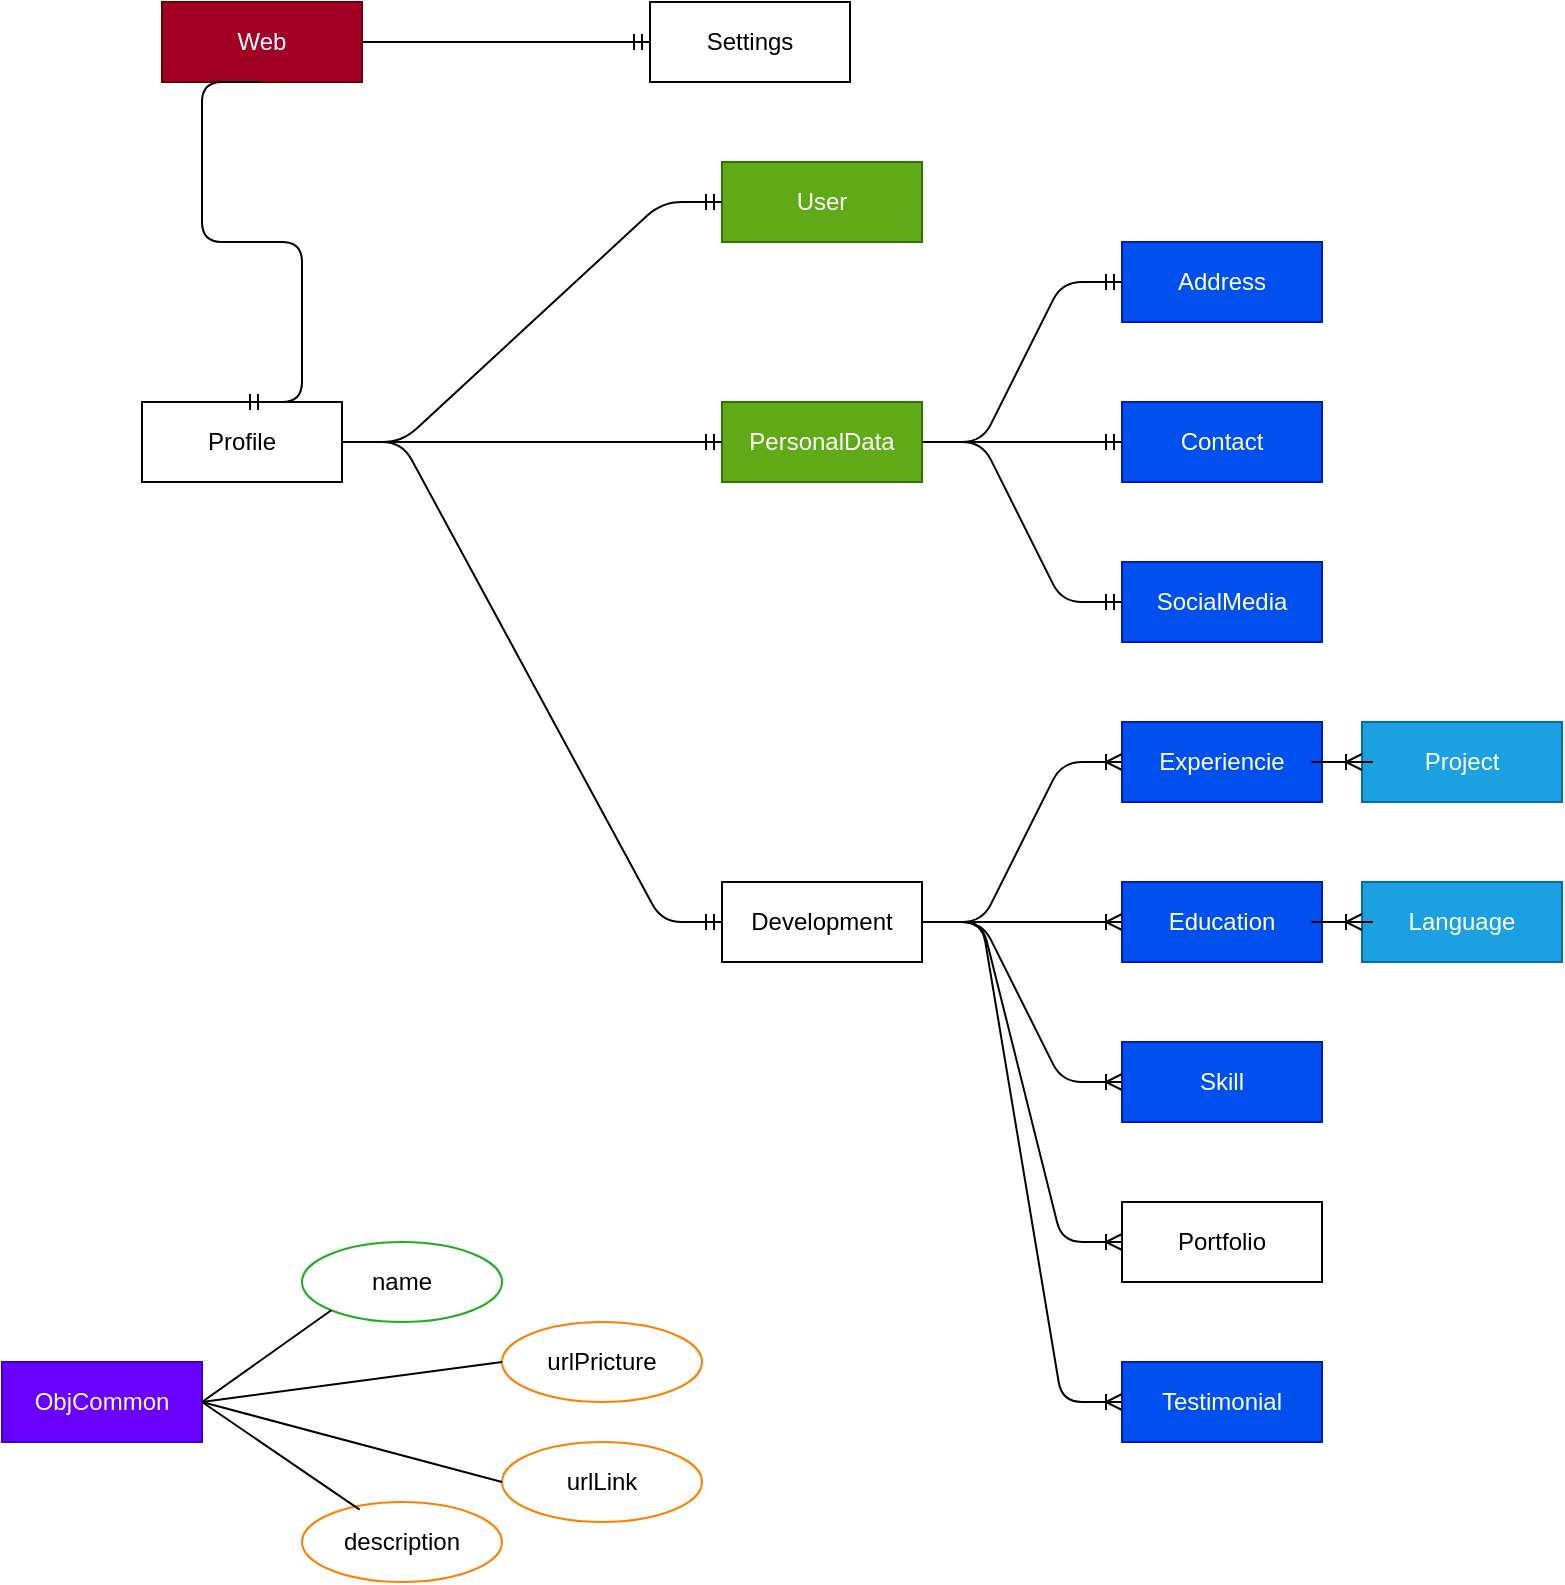 <mxfile>
    <diagram id="g7HOO1qCXcZUXwY13VXM" name="Model DB">
        <mxGraphModel dx="1180" dy="859" grid="1" gridSize="10" guides="1" tooltips="1" connect="1" arrows="1" fold="1" page="1" pageScale="1" pageWidth="827" pageHeight="1169" math="0" shadow="0">
            <root>
                <mxCell id="0"/>
                <mxCell id="1" parent="0"/>
                <mxCell id="2" value="Web" style="whiteSpace=wrap;html=1;align=center;fillColor=#a20025;fontColor=#ffffff;strokeColor=#6F0000;" parent="1" vertex="1">
                    <mxGeometry x="120" y="40" width="100" height="40" as="geometry"/>
                </mxCell>
                <mxCell id="16" value="Settings" style="whiteSpace=wrap;html=1;align=center;" parent="1" vertex="1">
                    <mxGeometry x="364" y="40" width="100" height="40" as="geometry"/>
                </mxCell>
                <mxCell id="17" value="" style="edgeStyle=entityRelationEdgeStyle;fontSize=12;html=1;endArrow=ERmandOne;exitX=1;exitY=0.5;exitDx=0;exitDy=0;" parent="1" source="2" target="16" edge="1">
                    <mxGeometry width="100" height="100" relative="1" as="geometry">
                        <mxPoint x="360" y="490" as="sourcePoint"/>
                        <mxPoint x="460" y="390" as="targetPoint"/>
                    </mxGeometry>
                </mxCell>
                <mxCell id="18" value="Profile" style="whiteSpace=wrap;html=1;align=center;" parent="1" vertex="1">
                    <mxGeometry x="110" y="240" width="100" height="40" as="geometry"/>
                </mxCell>
                <mxCell id="19" value="" style="edgeStyle=entityRelationEdgeStyle;fontSize=12;html=1;endArrow=ERmandOne;exitX=0.5;exitY=1;exitDx=0;exitDy=0;entryX=0.5;entryY=0;entryDx=0;entryDy=0;" parent="1" source="2" target="18" edge="1">
                    <mxGeometry width="100" height="100" relative="1" as="geometry">
                        <mxPoint x="230" y="150" as="sourcePoint"/>
                        <mxPoint x="490" y="150" as="targetPoint"/>
                    </mxGeometry>
                </mxCell>
                <mxCell id="20" value="Experiencie" style="whiteSpace=wrap;html=1;align=center;fillColor=#0050ef;fontColor=#ffffff;strokeColor=#001DBC;" parent="1" vertex="1">
                    <mxGeometry x="600" y="400" width="100" height="40" as="geometry"/>
                </mxCell>
                <mxCell id="21" value="Education" style="whiteSpace=wrap;html=1;align=center;fillColor=#0050ef;fontColor=#ffffff;strokeColor=#001DBC;" parent="1" vertex="1">
                    <mxGeometry x="600" y="480" width="100" height="40" as="geometry"/>
                </mxCell>
                <mxCell id="22" value="Skill" style="whiteSpace=wrap;html=1;align=center;fillColor=#0050ef;fontColor=#ffffff;strokeColor=#001DBC;" parent="1" vertex="1">
                    <mxGeometry x="600" y="560" width="100" height="40" as="geometry"/>
                </mxCell>
                <mxCell id="23" value="Language" style="whiteSpace=wrap;html=1;align=center;fillColor=#1ba1e2;fontColor=#ffffff;strokeColor=#006EAF;" parent="1" vertex="1">
                    <mxGeometry x="720" y="480" width="100" height="40" as="geometry"/>
                </mxCell>
                <mxCell id="25" value="Project" style="whiteSpace=wrap;html=1;align=center;fillColor=#1ba1e2;fontColor=#ffffff;strokeColor=#006EAF;" parent="1" vertex="1">
                    <mxGeometry x="720" y="400" width="100" height="40" as="geometry"/>
                </mxCell>
                <mxCell id="26" value="Portfolio" style="whiteSpace=wrap;html=1;align=center;" parent="1" vertex="1">
                    <mxGeometry x="600" y="640" width="100" height="40" as="geometry"/>
                </mxCell>
                <mxCell id="27" value="Address" style="whiteSpace=wrap;html=1;align=center;fillColor=#0050ef;fontColor=#ffffff;strokeColor=#001DBC;" parent="1" vertex="1">
                    <mxGeometry x="600" y="160" width="100" height="40" as="geometry"/>
                </mxCell>
                <mxCell id="28" value="Contact" style="whiteSpace=wrap;html=1;align=center;fillColor=#0050ef;fontColor=#ffffff;strokeColor=#001DBC;" parent="1" vertex="1">
                    <mxGeometry x="600" y="240" width="100" height="40" as="geometry"/>
                </mxCell>
                <mxCell id="29" value="SocialMedia" style="whiteSpace=wrap;html=1;align=center;fillColor=#0050ef;fontColor=#ffffff;strokeColor=#001DBC;" parent="1" vertex="1">
                    <mxGeometry x="600" y="320" width="100" height="40" as="geometry"/>
                </mxCell>
                <mxCell id="30" value="PersonalData" style="whiteSpace=wrap;html=1;align=center;fillColor=#60a917;fontColor=#ffffff;strokeColor=#2D7600;" parent="1" vertex="1">
                    <mxGeometry x="400" y="240" width="100" height="40" as="geometry"/>
                </mxCell>
                <mxCell id="31" value="" style="edgeStyle=entityRelationEdgeStyle;fontSize=12;html=1;endArrow=ERmandOne;exitX=1;exitY=0.5;exitDx=0;exitDy=0;entryX=0;entryY=0.5;entryDx=0;entryDy=0;" parent="1" source="30" target="27" edge="1">
                    <mxGeometry width="100" height="100" relative="1" as="geometry">
                        <mxPoint x="190" y="150" as="sourcePoint"/>
                        <mxPoint x="334" y="150" as="targetPoint"/>
                    </mxGeometry>
                </mxCell>
                <mxCell id="32" value="" style="edgeStyle=entityRelationEdgeStyle;fontSize=12;html=1;endArrow=ERmandOne;exitX=1;exitY=0.5;exitDx=0;exitDy=0;" parent="1" source="30" target="28" edge="1">
                    <mxGeometry width="100" height="100" relative="1" as="geometry">
                        <mxPoint x="550" y="270" as="sourcePoint"/>
                        <mxPoint x="610" y="190" as="targetPoint"/>
                    </mxGeometry>
                </mxCell>
                <mxCell id="33" value="" style="edgeStyle=entityRelationEdgeStyle;fontSize=12;html=1;endArrow=ERmandOne;exitX=1;exitY=0.5;exitDx=0;exitDy=0;entryX=0;entryY=0.5;entryDx=0;entryDy=0;" parent="1" source="30" target="29" edge="1">
                    <mxGeometry width="100" height="100" relative="1" as="geometry">
                        <mxPoint x="550" y="270" as="sourcePoint"/>
                        <mxPoint x="610" y="270" as="targetPoint"/>
                    </mxGeometry>
                </mxCell>
                <mxCell id="aIPjC3qV4bx4-dY8m5Lg-33" value="" style="edgeStyle=entityRelationEdgeStyle;fontSize=12;html=1;endArrow=ERmandOne;exitX=1;exitY=0.5;exitDx=0;exitDy=0;entryX=0;entryY=0.5;entryDx=0;entryDy=0;" parent="1" source="18" target="30" edge="1">
                    <mxGeometry width="100" height="100" relative="1" as="geometry">
                        <mxPoint x="230" y="150" as="sourcePoint"/>
                        <mxPoint x="374" y="150" as="targetPoint"/>
                    </mxGeometry>
                </mxCell>
                <mxCell id="34" value="Development" style="whiteSpace=wrap;html=1;align=center;" parent="1" vertex="1">
                    <mxGeometry x="400" y="480" width="100" height="40" as="geometry"/>
                </mxCell>
                <mxCell id="36" value="" style="edgeStyle=entityRelationEdgeStyle;fontSize=12;html=1;endArrow=ERmandOne;entryX=0;entryY=0.5;entryDx=0;entryDy=0;exitX=1;exitY=0.5;exitDx=0;exitDy=0;" parent="1" source="18" target="34" edge="1">
                    <mxGeometry width="100" height="100" relative="1" as="geometry">
                        <mxPoint x="220" y="260" as="sourcePoint"/>
                        <mxPoint x="450" y="270" as="targetPoint"/>
                    </mxGeometry>
                </mxCell>
                <mxCell id="37" value="" style="edgeStyle=entityRelationEdgeStyle;fontSize=12;html=1;endArrow=ERoneToMany;entryX=0;entryY=0.5;entryDx=0;entryDy=0;exitX=1;exitY=0.5;exitDx=0;exitDy=0;" parent="1" source="34" target="20" edge="1">
                    <mxGeometry width="100" height="100" relative="1" as="geometry">
                        <mxPoint x="360" y="490" as="sourcePoint"/>
                        <mxPoint x="460" y="390" as="targetPoint"/>
                    </mxGeometry>
                </mxCell>
                <mxCell id="39" value="" style="edgeStyle=entityRelationEdgeStyle;fontSize=12;html=1;endArrow=ERoneToMany;entryX=0;entryY=0.5;entryDx=0;entryDy=0;exitX=1;exitY=0.5;exitDx=0;exitDy=0;" parent="1" source="34" target="21" edge="1">
                    <mxGeometry width="100" height="100" relative="1" as="geometry">
                        <mxPoint x="550" y="510" as="sourcePoint"/>
                        <mxPoint x="610" y="430" as="targetPoint"/>
                    </mxGeometry>
                </mxCell>
                <mxCell id="40" value="" style="edgeStyle=entityRelationEdgeStyle;fontSize=12;html=1;endArrow=ERoneToMany;exitX=1;exitY=0.5;exitDx=0;exitDy=0;" parent="1" target="22" edge="1" source="34">
                    <mxGeometry width="100" height="100" relative="1" as="geometry">
                        <mxPoint x="540" y="500" as="sourcePoint"/>
                        <mxPoint x="620" y="440" as="targetPoint"/>
                    </mxGeometry>
                </mxCell>
                <mxCell id="41" value="" style="edgeStyle=entityRelationEdgeStyle;fontSize=12;html=1;endArrow=ERoneToMany;entryX=0;entryY=0.5;entryDx=0;entryDy=0;exitX=1;exitY=0.5;exitDx=0;exitDy=0;" parent="1" source="21" target="23" edge="1">
                    <mxGeometry width="100" height="100" relative="1" as="geometry">
                        <mxPoint x="570" y="530" as="sourcePoint"/>
                        <mxPoint x="630" y="450" as="targetPoint"/>
                    </mxGeometry>
                </mxCell>
                <mxCell id="-lPx0DzN-y4wpEep7xz5-42" value="ObjCommon" style="whiteSpace=wrap;html=1;align=center;fillColor=#6a00ff;fontColor=#ffffff;strokeColor=#3700CC;" parent="1" vertex="1">
                    <mxGeometry x="40" y="720" width="100" height="40" as="geometry"/>
                </mxCell>
                <mxCell id="-lPx0DzN-y4wpEep7xz5-43" value="name" style="ellipse;whiteSpace=wrap;html=1;align=center;strokeColor=#1FAD21;" parent="1" vertex="1">
                    <mxGeometry x="190" y="660" width="100" height="40" as="geometry"/>
                </mxCell>
                <mxCell id="-lPx0DzN-y4wpEep7xz5-44" value="" style="endArrow=none;html=1;rounded=0;entryX=0;entryY=1;entryDx=0;entryDy=0;exitX=1;exitY=0.5;exitDx=0;exitDy=0;" parent="1" source="-lPx0DzN-y4wpEep7xz5-42" target="-lPx0DzN-y4wpEep7xz5-43" edge="1">
                    <mxGeometry relative="1" as="geometry">
                        <mxPoint x="140" y="740" as="sourcePoint"/>
                        <mxPoint x="470" y="940" as="targetPoint"/>
                    </mxGeometry>
                </mxCell>
                <mxCell id="-lPx0DzN-y4wpEep7xz5-45" value="urlPricture" style="ellipse;whiteSpace=wrap;html=1;align=center;strokeColor=#FF8000;" parent="1" vertex="1">
                    <mxGeometry x="290" y="700" width="100" height="40" as="geometry"/>
                </mxCell>
                <mxCell id="-lPx0DzN-y4wpEep7xz5-46" value="" style="endArrow=none;html=1;rounded=0;entryX=0;entryY=0.5;entryDx=0;entryDy=0;exitX=1;exitY=0.5;exitDx=0;exitDy=0;" parent="1" source="-lPx0DzN-y4wpEep7xz5-42" target="-lPx0DzN-y4wpEep7xz5-45" edge="1">
                    <mxGeometry relative="1" as="geometry">
                        <mxPoint x="140" y="740" as="sourcePoint"/>
                        <mxPoint x="480" y="960" as="targetPoint"/>
                    </mxGeometry>
                </mxCell>
                <mxCell id="-lPx0DzN-y4wpEep7xz5-47" value="urlLink" style="ellipse;whiteSpace=wrap;html=1;align=center;strokeColor=#FF8000;" parent="1" vertex="1">
                    <mxGeometry x="290" y="760" width="100" height="40" as="geometry"/>
                </mxCell>
                <mxCell id="-lPx0DzN-y4wpEep7xz5-48" value="" style="endArrow=none;html=1;rounded=0;entryX=0;entryY=0.5;entryDx=0;entryDy=0;exitX=1;exitY=0.5;exitDx=0;exitDy=0;" parent="1" source="-lPx0DzN-y4wpEep7xz5-42" target="-lPx0DzN-y4wpEep7xz5-47" edge="1">
                    <mxGeometry relative="1" as="geometry">
                        <mxPoint x="140" y="740" as="sourcePoint"/>
                        <mxPoint x="490" y="1020" as="targetPoint"/>
                    </mxGeometry>
                </mxCell>
                <mxCell id="-lPx0DzN-y4wpEep7xz5-49" value="description" style="ellipse;whiteSpace=wrap;html=1;align=center;strokeColor=#FF8000;" parent="1" vertex="1">
                    <mxGeometry x="190" y="790" width="100" height="40" as="geometry"/>
                </mxCell>
                <mxCell id="-lPx0DzN-y4wpEep7xz5-50" value="" style="endArrow=none;html=1;rounded=0;entryX=0.288;entryY=0.095;entryDx=0;entryDy=0;exitX=1;exitY=0.5;exitDx=0;exitDy=0;entryPerimeter=0;" parent="1" source="-lPx0DzN-y4wpEep7xz5-42" target="-lPx0DzN-y4wpEep7xz5-49" edge="1">
                    <mxGeometry relative="1" as="geometry">
                        <mxPoint x="140" y="740" as="sourcePoint"/>
                        <mxPoint x="420" y="1060" as="targetPoint"/>
                    </mxGeometry>
                </mxCell>
                <mxCell id="n4tp5tEE1NmM6qbYZf2T-42" value="User" style="whiteSpace=wrap;html=1;align=center;fillColor=#60a917;fontColor=#ffffff;strokeColor=#2D7600;" parent="1" vertex="1">
                    <mxGeometry x="400" y="120" width="100" height="40" as="geometry"/>
                </mxCell>
                <mxCell id="n4tp5tEE1NmM6qbYZf2T-43" value="" style="edgeStyle=entityRelationEdgeStyle;fontSize=12;html=1;endArrow=ERmandOne;exitX=1;exitY=0.5;exitDx=0;exitDy=0;entryX=0;entryY=0.5;entryDx=0;entryDy=0;" parent="1" source="18" target="n4tp5tEE1NmM6qbYZf2T-42" edge="1">
                    <mxGeometry width="100" height="100" relative="1" as="geometry">
                        <mxPoint x="220" y="270" as="sourcePoint"/>
                        <mxPoint x="450" y="270" as="targetPoint"/>
                    </mxGeometry>
                </mxCell>
                <mxCell id="wrMaQ-O4U_PMLnuLe5Rl-42" value="" style="edgeStyle=entityRelationEdgeStyle;fontSize=12;html=1;endArrow=ERoneToMany;entryX=0;entryY=0.5;entryDx=0;entryDy=0;exitX=1;exitY=0.5;exitDx=0;exitDy=0;" edge="1" parent="1" source="20" target="25">
                    <mxGeometry width="100" height="100" relative="1" as="geometry">
                        <mxPoint x="510" y="510" as="sourcePoint"/>
                        <mxPoint x="610" y="430" as="targetPoint"/>
                    </mxGeometry>
                </mxCell>
                <mxCell id="K4l4CUTef5laYgq3x-j3-42" value="" style="edgeStyle=entityRelationEdgeStyle;fontSize=12;html=1;endArrow=ERoneToMany;exitX=1;exitY=0.5;exitDx=0;exitDy=0;entryX=0;entryY=0.5;entryDx=0;entryDy=0;" edge="1" parent="1" source="34" target="26">
                    <mxGeometry width="100" height="100" relative="1" as="geometry">
                        <mxPoint x="510" y="510" as="sourcePoint"/>
                        <mxPoint x="610" y="590" as="targetPoint"/>
                    </mxGeometry>
                </mxCell>
                <mxCell id="e2BgkuOetb6kg1KcWtLH-42" value="Testimonial" style="whiteSpace=wrap;html=1;align=center;fillColor=#0050ef;fontColor=#ffffff;strokeColor=#001DBC;" vertex="1" parent="1">
                    <mxGeometry x="600" y="720" width="100" height="40" as="geometry"/>
                </mxCell>
                <mxCell id="e2BgkuOetb6kg1KcWtLH-43" value="" style="edgeStyle=entityRelationEdgeStyle;fontSize=12;html=1;endArrow=ERoneToMany;entryX=0;entryY=0.5;entryDx=0;entryDy=0;exitX=1;exitY=0.5;exitDx=0;exitDy=0;" edge="1" parent="1" target="e2BgkuOetb6kg1KcWtLH-42" source="34">
                    <mxGeometry width="100" height="100" relative="1" as="geometry">
                        <mxPoint x="500" y="580" as="sourcePoint"/>
                        <mxPoint x="610" y="670" as="targetPoint"/>
                    </mxGeometry>
                </mxCell>
            </root>
        </mxGraphModel>
    </diagram>
    <diagram id="koRWL7ybUIs0Vd1dzFnB" name="User">
        <mxGraphModel dx="1180" dy="859" grid="1" gridSize="10" guides="1" tooltips="1" connect="1" arrows="1" fold="1" page="1" pageScale="1" pageWidth="827" pageHeight="1169" math="0" shadow="0">
            <root>
                <mxCell id="0"/>
                <mxCell id="1" parent="0"/>
                <mxCell id="rqJagvkMv7Sg0Ze4WiXA-1" value="User" style="whiteSpace=wrap;html=1;align=center;fillColor=#6a00ff;fontColor=#ffffff;strokeColor=#3700CC;" parent="1" vertex="1">
                    <mxGeometry x="210" y="360" width="100" height="40" as="geometry"/>
                </mxCell>
                <mxCell id="rqJagvkMv7Sg0Ze4WiXA-2" value="is_active" style="ellipse;whiteSpace=wrap;html=1;align=center;strokeColor=#003366;" parent="1" vertex="1">
                    <mxGeometry x="50" y="340" width="100" height="40" as="geometry"/>
                </mxCell>
                <mxCell id="rqJagvkMv7Sg0Ze4WiXA-3" value="discharge_date" style="ellipse;whiteSpace=wrap;html=1;align=center;strokeColor=#003366;" parent="1" vertex="1">
                    <mxGeometry x="70" y="400" width="100" height="40" as="geometry"/>
                </mxCell>
                <mxCell id="rqJagvkMv7Sg0Ze4WiXA-4" value="alias" style="ellipse;whiteSpace=wrap;html=1;align=center;strokeColor=#FF8000;" parent="1" vertex="1">
                    <mxGeometry x="390" y="410" width="100" height="40" as="geometry"/>
                </mxCell>
                <mxCell id="rqJagvkMv7Sg0Ze4WiXA-5" value="password" style="ellipse;whiteSpace=wrap;html=1;align=center;strokeColor=#1FAD21;" parent="1" vertex="1">
                    <mxGeometry x="340" y="470" width="100" height="40" as="geometry"/>
                </mxCell>
                <mxCell id="rqJagvkMv7Sg0Ze4WiXA-6" value="" style="endArrow=none;html=1;rounded=0;entryX=1;entryY=0.5;entryDx=0;entryDy=0;exitX=0;exitY=0.5;exitDx=0;exitDy=0;" parent="1" source="rqJagvkMv7Sg0Ze4WiXA-1" target="rqJagvkMv7Sg0Ze4WiXA-2" edge="1">
                    <mxGeometry relative="1" as="geometry">
                        <mxPoint x="245" y="370" as="sourcePoint"/>
                        <mxPoint x="196" y="299" as="targetPoint"/>
                    </mxGeometry>
                </mxCell>
                <mxCell id="rqJagvkMv7Sg0Ze4WiXA-7" value="" style="endArrow=none;html=1;rounded=0;entryX=1;entryY=0.5;entryDx=0;entryDy=0;exitX=0;exitY=0.5;exitDx=0;exitDy=0;" parent="1" source="rqJagvkMv7Sg0Ze4WiXA-1" target="rqJagvkMv7Sg0Ze4WiXA-3" edge="1">
                    <mxGeometry relative="1" as="geometry">
                        <mxPoint x="220" y="390" as="sourcePoint"/>
                        <mxPoint x="160" y="350" as="targetPoint"/>
                    </mxGeometry>
                </mxCell>
                <mxCell id="rqJagvkMv7Sg0Ze4WiXA-8" value="" style="endArrow=none;html=1;rounded=0;exitX=1;exitY=0.5;exitDx=0;exitDy=0;entryX=0;entryY=0.5;entryDx=0;entryDy=0;" parent="1" source="rqJagvkMv7Sg0Ze4WiXA-1" target="rqJagvkMv7Sg0Ze4WiXA-4" edge="1">
                    <mxGeometry relative="1" as="geometry">
                        <mxPoint x="220" y="390" as="sourcePoint"/>
                        <mxPoint x="150" y="450" as="targetPoint"/>
                    </mxGeometry>
                </mxCell>
                <mxCell id="rqJagvkMv7Sg0Ze4WiXA-9" value="" style="endArrow=none;html=1;rounded=0;exitX=0.5;exitY=1;exitDx=0;exitDy=0;entryX=0.5;entryY=0;entryDx=0;entryDy=0;" parent="1" source="rqJagvkMv7Sg0Ze4WiXA-1" target="rqJagvkMv7Sg0Ze4WiXA-5" edge="1">
                    <mxGeometry relative="1" as="geometry">
                        <mxPoint x="220" y="390" as="sourcePoint"/>
                        <mxPoint x="160" y="470" as="targetPoint"/>
                    </mxGeometry>
                </mxCell>
                <mxCell id="rqJagvkMv7Sg0Ze4WiXA-10" value="username" style="ellipse;whiteSpace=wrap;html=1;align=center;strokeColor=#1FAD21;" parent="1" vertex="1">
                    <mxGeometry x="210" y="480" width="100" height="40" as="geometry"/>
                </mxCell>
                <mxCell id="rqJagvkMv7Sg0Ze4WiXA-11" value="" style="endArrow=none;html=1;rounded=0;exitX=0.5;exitY=1;exitDx=0;exitDy=0;entryX=0.5;entryY=0;entryDx=0;entryDy=0;" parent="1" source="rqJagvkMv7Sg0Ze4WiXA-1" target="rqJagvkMv7Sg0Ze4WiXA-10" edge="1">
                    <mxGeometry relative="1" as="geometry">
                        <mxPoint x="270" y="410" as="sourcePoint"/>
                        <mxPoint x="180" y="500" as="targetPoint"/>
                    </mxGeometry>
                </mxCell>
                <mxCell id="vAc1IWyL2cjFhqiI6iEn-1" value="last_access_date" style="ellipse;whiteSpace=wrap;html=1;align=center;strokeColor=#003366;" parent="1" vertex="1">
                    <mxGeometry x="380" y="290" width="100" height="40" as="geometry"/>
                </mxCell>
                <mxCell id="vAc1IWyL2cjFhqiI6iEn-2" value="" style="endArrow=none;html=1;rounded=0;entryX=1;entryY=0.5;entryDx=0;entryDy=0;exitX=0;exitY=0.5;exitDx=0;exitDy=0;" parent="1" source="vAc1IWyL2cjFhqiI6iEn-1" target="rqJagvkMv7Sg0Ze4WiXA-1" edge="1">
                    <mxGeometry relative="1" as="geometry">
                        <mxPoint x="590" y="310" as="sourcePoint"/>
                        <mxPoint x="490" y="260" as="targetPoint"/>
                    </mxGeometry>
                </mxCell>
                <mxCell id="vAc1IWyL2cjFhqiI6iEn-3" value="rol" style="ellipse;whiteSpace=wrap;html=1;align=center;strokeColor=#003366;" parent="1" vertex="1">
                    <mxGeometry x="70" y="280" width="100" height="40" as="geometry"/>
                </mxCell>
                <mxCell id="vAc1IWyL2cjFhqiI6iEn-4" value="" style="endArrow=none;html=1;rounded=0;entryX=1;entryY=0.5;entryDx=0;entryDy=0;exitX=0;exitY=0.5;exitDx=0;exitDy=0;" parent="1" source="rqJagvkMv7Sg0Ze4WiXA-1" target="vAc1IWyL2cjFhqiI6iEn-3" edge="1">
                    <mxGeometry relative="1" as="geometry">
                        <mxPoint x="200" y="370" as="sourcePoint"/>
                        <mxPoint x="180" y="450" as="targetPoint"/>
                    </mxGeometry>
                </mxCell>
                <mxCell id="vAc1IWyL2cjFhqiI6iEn-5" value="id_user" style="ellipse;whiteSpace=wrap;html=1;align=center;fontStyle=4;strokeColor=#1FAD21;gradientColor=none;fillColor=#18141D;" parent="1" vertex="1">
                    <mxGeometry x="80" y="470" width="100" height="40" as="geometry"/>
                </mxCell>
                <mxCell id="vAc1IWyL2cjFhqiI6iEn-6" value="" style="endArrow=none;html=1;rounded=0;exitX=0.5;exitY=1;exitDx=0;exitDy=0;entryX=0.5;entryY=0;entryDx=0;entryDy=0;" parent="1" source="rqJagvkMv7Sg0Ze4WiXA-1" target="vAc1IWyL2cjFhqiI6iEn-5" edge="1">
                    <mxGeometry relative="1" as="geometry">
                        <mxPoint x="270" y="410" as="sourcePoint"/>
                        <mxPoint x="270" y="490" as="targetPoint"/>
                    </mxGeometry>
                </mxCell>
                <mxCell id="vAc1IWyL2cjFhqiI6iEn-7" value="&lt;div style=&quot;text-align: left;&quot;&gt;&lt;span style=&quot;background-color: initial;&quot;&gt;01. ROL_ADMIN&lt;/span&gt;&lt;/div&gt;&lt;div style=&quot;text-align: left;&quot;&gt;&lt;span style=&quot;background-color: initial;&quot;&gt;02. ROL_WEBMASTER&lt;/span&gt;&lt;/div&gt;&lt;div style=&quot;text-align: left;&quot;&gt;&lt;span style=&quot;background-color: initial;&quot;&gt;03. ROL_USER&lt;/span&gt;&lt;/div&gt;&lt;div style=&quot;text-align: left;&quot;&gt;&lt;span style=&quot;background-color: initial;&quot;&gt;04. ROL_INVITED&lt;/span&gt;&lt;/div&gt;" style="shape=note;size=20;whiteSpace=wrap;html=1;strokeColor=#33FFFF;" parent="1" vertex="1">
                    <mxGeometry x="50" y="180" width="140" height="70" as="geometry"/>
                </mxCell>
                <mxCell id="tJ5LDsNYyUO-obWAwQHw-1" value="urlPictureAvatar" style="ellipse;whiteSpace=wrap;html=1;align=center;strokeColor=#FF8000;" parent="1" vertex="1">
                    <mxGeometry x="390" y="350" width="100" height="40" as="geometry"/>
                </mxCell>
                <mxCell id="tJ5LDsNYyUO-obWAwQHw-2" value="" style="endArrow=none;html=1;rounded=0;entryX=1;entryY=0.5;entryDx=0;entryDy=0;exitX=0;exitY=0.5;exitDx=0;exitDy=0;" parent="1" source="tJ5LDsNYyUO-obWAwQHw-1" target="rqJagvkMv7Sg0Ze4WiXA-1" edge="1">
                    <mxGeometry relative="1" as="geometry">
                        <mxPoint x="390" y="320" as="sourcePoint"/>
                        <mxPoint x="320" y="390" as="targetPoint"/>
                    </mxGeometry>
                </mxCell>
                <mxCell id="h-HkNbNoAapwgnywoOmt-1" value="" style="endArrow=none;dashed=1;html=1;dashPattern=1 3;strokeWidth=2;entryX=0.5;entryY=1;entryDx=0;entryDy=0;entryPerimeter=0;exitX=0.5;exitY=0;exitDx=0;exitDy=0;" edge="1" parent="1" source="vAc1IWyL2cjFhqiI6iEn-3" target="vAc1IWyL2cjFhqiI6iEn-7">
                    <mxGeometry width="50" height="50" relative="1" as="geometry">
                        <mxPoint x="390" y="460" as="sourcePoint"/>
                        <mxPoint x="440" y="410" as="targetPoint"/>
                    </mxGeometry>
                </mxCell>
            </root>
        </mxGraphModel>
    </diagram>
    <diagram id="k8ibLrAltQ-k-8B2CKRI" name="PersonalData">
        <mxGraphModel dx="1180" dy="859" grid="1" gridSize="10" guides="1" tooltips="1" connect="1" arrows="1" fold="1" page="1" pageScale="1" pageWidth="827" pageHeight="1169" math="0" shadow="0">
            <root>
                <mxCell id="oWYENV9Tg8r2bvJdzdvz-0"/>
                <mxCell id="oWYENV9Tg8r2bvJdzdvz-1" parent="oWYENV9Tg8r2bvJdzdvz-0"/>
                <mxCell id="oWYENV9Tg8r2bvJdzdvz-2" value="Address" style="whiteSpace=wrap;html=1;align=center;fillColor=#0050ef;fontColor=#ffffff;strokeColor=#001DBC;" parent="oWYENV9Tg8r2bvJdzdvz-1" vertex="1">
                    <mxGeometry x="440" y="160" width="100" height="40" as="geometry"/>
                </mxCell>
                <mxCell id="oWYENV9Tg8r2bvJdzdvz-3" value="Contact" style="whiteSpace=wrap;html=1;align=center;fillColor=#0050ef;fontColor=#ffffff;strokeColor=#001DBC;" parent="oWYENV9Tg8r2bvJdzdvz-1" vertex="1">
                    <mxGeometry x="440" y="380" width="100" height="40" as="geometry"/>
                </mxCell>
                <mxCell id="oWYENV9Tg8r2bvJdzdvz-5" value="PersonalData" style="whiteSpace=wrap;html=1;align=center;fillColor=#6a00ff;fontColor=#ffffff;strokeColor=#3700CC;" parent="oWYENV9Tg8r2bvJdzdvz-1" vertex="1">
                    <mxGeometry x="180" y="380" width="100" height="40" as="geometry"/>
                </mxCell>
                <mxCell id="oWYENV9Tg8r2bvJdzdvz-6" value="" style="edgeStyle=entityRelationEdgeStyle;fontSize=12;html=1;endArrow=ERmandOne;exitX=1;exitY=0.5;exitDx=0;exitDy=0;entryX=0;entryY=0.5;entryDx=0;entryDy=0;" parent="oWYENV9Tg8r2bvJdzdvz-1" source="oWYENV9Tg8r2bvJdzdvz-5" target="oWYENV9Tg8r2bvJdzdvz-2" edge="1">
                    <mxGeometry width="100" height="100" relative="1" as="geometry">
                        <mxPoint x="-40" y="230" as="sourcePoint"/>
                        <mxPoint x="104" y="230" as="targetPoint"/>
                    </mxGeometry>
                </mxCell>
                <mxCell id="oWYENV9Tg8r2bvJdzdvz-7" value="" style="edgeStyle=entityRelationEdgeStyle;fontSize=12;html=1;endArrow=ERmandOne;exitX=1;exitY=0.5;exitDx=0;exitDy=0;" parent="oWYENV9Tg8r2bvJdzdvz-1" source="oWYENV9Tg8r2bvJdzdvz-5" target="oWYENV9Tg8r2bvJdzdvz-3" edge="1">
                    <mxGeometry width="100" height="100" relative="1" as="geometry">
                        <mxPoint x="320" y="350" as="sourcePoint"/>
                        <mxPoint x="380" y="270" as="targetPoint"/>
                    </mxGeometry>
                </mxCell>
                <mxCell id="oWYENV9Tg8r2bvJdzdvz-8" value="" style="edgeStyle=entityRelationEdgeStyle;fontSize=12;html=1;endArrow=ERmandOne;exitX=1;exitY=0.5;exitDx=0;exitDy=0;entryX=0;entryY=0.5;entryDx=0;entryDy=0;" parent="oWYENV9Tg8r2bvJdzdvz-1" source="oWYENV9Tg8r2bvJdzdvz-5" target="zUDbnNgpfCXYWed3KHSX-0" edge="1">
                    <mxGeometry width="100" height="100" relative="1" as="geometry">
                        <mxPoint x="320" y="350" as="sourcePoint"/>
                        <mxPoint x="450" y="620" as="targetPoint"/>
                    </mxGeometry>
                </mxCell>
                <mxCell id="oWYENV9Tg8r2bvJdzdvz-9" value="tel_phone" style="ellipse;whiteSpace=wrap;html=1;align=center;strokeColor=#1FAD21;" parent="oWYENV9Tg8r2bvJdzdvz-1" vertex="1">
                    <mxGeometry x="590" y="320" width="100" height="40" as="geometry"/>
                </mxCell>
                <mxCell id="oWYENV9Tg8r2bvJdzdvz-10" value="tel_home" style="ellipse;whiteSpace=wrap;html=1;align=center;strokeColor=#FF8000;" parent="oWYENV9Tg8r2bvJdzdvz-1" vertex="1">
                    <mxGeometry x="610" y="380" width="100" height="40" as="geometry"/>
                </mxCell>
                <mxCell id="oWYENV9Tg8r2bvJdzdvz-11" value="email" style="ellipse;whiteSpace=wrap;html=1;align=center;strokeColor=#1FAD21;" parent="oWYENV9Tg8r2bvJdzdvz-1" vertex="1">
                    <mxGeometry x="590" y="450" width="100" height="40" as="geometry"/>
                </mxCell>
                <mxCell id="oWYENV9Tg8r2bvJdzdvz-12" value="" style="endArrow=none;html=1;rounded=0;entryX=0;entryY=0.5;entryDx=0;entryDy=0;exitX=1;exitY=0.5;exitDx=0;exitDy=0;" parent="oWYENV9Tg8r2bvJdzdvz-1" source="oWYENV9Tg8r2bvJdzdvz-3" target="oWYENV9Tg8r2bvJdzdvz-9" edge="1">
                    <mxGeometry relative="1" as="geometry">
                        <mxPoint x="370" y="540" as="sourcePoint"/>
                        <mxPoint x="530" y="540" as="targetPoint"/>
                    </mxGeometry>
                </mxCell>
                <mxCell id="oWYENV9Tg8r2bvJdzdvz-13" value="" style="endArrow=none;html=1;rounded=0;entryX=0;entryY=0.5;entryDx=0;entryDy=0;exitX=1;exitY=0.5;exitDx=0;exitDy=0;" parent="oWYENV9Tg8r2bvJdzdvz-1" source="oWYENV9Tg8r2bvJdzdvz-3" target="oWYENV9Tg8r2bvJdzdvz-10" edge="1">
                    <mxGeometry relative="1" as="geometry">
                        <mxPoint x="550" y="410" as="sourcePoint"/>
                        <mxPoint x="610" y="330" as="targetPoint"/>
                    </mxGeometry>
                </mxCell>
                <mxCell id="oWYENV9Tg8r2bvJdzdvz-14" value="" style="endArrow=none;html=1;rounded=0;entryX=0;entryY=0.5;entryDx=0;entryDy=0;exitX=1;exitY=0.5;exitDx=0;exitDy=0;" parent="oWYENV9Tg8r2bvJdzdvz-1" source="oWYENV9Tg8r2bvJdzdvz-3" target="oWYENV9Tg8r2bvJdzdvz-11" edge="1">
                    <mxGeometry relative="1" as="geometry">
                        <mxPoint x="540" y="380" as="sourcePoint"/>
                        <mxPoint x="610" y="390" as="targetPoint"/>
                    </mxGeometry>
                </mxCell>
                <mxCell id="oWYENV9Tg8r2bvJdzdvz-15" value="website" style="ellipse;whiteSpace=wrap;html=1;align=center;strokeColor=#FF8000;" parent="oWYENV9Tg8r2bvJdzdvz-1" vertex="1">
                    <mxGeometry x="440" y="450" width="100" height="40" as="geometry"/>
                </mxCell>
                <mxCell id="oWYENV9Tg8r2bvJdzdvz-16" value="" style="endArrow=none;html=1;rounded=0;entryX=0.5;entryY=0;entryDx=0;entryDy=0;exitX=0.5;exitY=1;exitDx=0;exitDy=0;" parent="oWYENV9Tg8r2bvJdzdvz-1" source="oWYENV9Tg8r2bvJdzdvz-3" target="oWYENV9Tg8r2bvJdzdvz-15" edge="1">
                    <mxGeometry relative="1" as="geometry">
                        <mxPoint x="550" y="410" as="sourcePoint"/>
                        <mxPoint x="610" y="430" as="targetPoint"/>
                    </mxGeometry>
                </mxCell>
                <mxCell id="oWYENV9Tg8r2bvJdzdvz-17" value="number" style="ellipse;whiteSpace=wrap;html=1;align=center;strokeColor=#1FAD21;" parent="oWYENV9Tg8r2bvJdzdvz-1" vertex="1">
                    <mxGeometry x="460" y="20" width="100" height="40" as="geometry"/>
                </mxCell>
                <mxCell id="oWYENV9Tg8r2bvJdzdvz-18" value="street" style="ellipse;whiteSpace=wrap;html=1;align=center;strokeColor=#1FAD21;" parent="oWYENV9Tg8r2bvJdzdvz-1" vertex="1">
                    <mxGeometry x="370" y="50" width="100" height="40" as="geometry"/>
                </mxCell>
                <mxCell id="oWYENV9Tg8r2bvJdzdvz-19" value="town" style="ellipse;whiteSpace=wrap;html=1;align=center;strokeColor=#FF8000;" parent="oWYENV9Tg8r2bvJdzdvz-1" vertex="1">
                    <mxGeometry x="670" y="70" width="100" height="40" as="geometry"/>
                </mxCell>
                <mxCell id="oWYENV9Tg8r2bvJdzdvz-20" value="city" style="ellipse;whiteSpace=wrap;html=1;align=center;strokeColor=#FF8000;" parent="oWYENV9Tg8r2bvJdzdvz-1" vertex="1">
                    <mxGeometry x="700" y="130" width="100" height="40" as="geometry"/>
                </mxCell>
                <mxCell id="oWYENV9Tg8r2bvJdzdvz-21" value="" style="endArrow=none;html=1;rounded=0;entryX=1;entryY=1;entryDx=0;entryDy=0;exitX=0.5;exitY=0;exitDx=0;exitDy=0;" parent="oWYENV9Tg8r2bvJdzdvz-1" source="oWYENV9Tg8r2bvJdzdvz-2" target="oWYENV9Tg8r2bvJdzdvz-18" edge="1">
                    <mxGeometry relative="1" as="geometry">
                        <mxPoint x="560" y="390" as="sourcePoint"/>
                        <mxPoint x="620" y="300" as="targetPoint"/>
                    </mxGeometry>
                </mxCell>
                <mxCell id="oWYENV9Tg8r2bvJdzdvz-22" value="" style="endArrow=none;html=1;rounded=0;entryX=0.38;entryY=1.065;entryDx=0;entryDy=0;entryPerimeter=0;exitX=0.5;exitY=0;exitDx=0;exitDy=0;" parent="oWYENV9Tg8r2bvJdzdvz-1" source="oWYENV9Tg8r2bvJdzdvz-2" target="oWYENV9Tg8r2bvJdzdvz-17" edge="1">
                    <mxGeometry relative="1" as="geometry">
                        <mxPoint x="490" y="160" as="sourcePoint"/>
                        <mxPoint x="430" y="90" as="targetPoint"/>
                    </mxGeometry>
                </mxCell>
                <mxCell id="oWYENV9Tg8r2bvJdzdvz-23" value="" style="endArrow=none;html=1;rounded=0;entryX=0;entryY=1;entryDx=0;entryDy=0;exitX=1;exitY=0.5;exitDx=0;exitDy=0;" parent="oWYENV9Tg8r2bvJdzdvz-1" source="oWYENV9Tg8r2bvJdzdvz-2" target="oWYENV9Tg8r2bvJdzdvz-19" edge="1">
                    <mxGeometry relative="1" as="geometry">
                        <mxPoint x="510" y="170" as="sourcePoint"/>
                        <mxPoint x="538" y="92.6" as="targetPoint"/>
                    </mxGeometry>
                </mxCell>
                <mxCell id="oWYENV9Tg8r2bvJdzdvz-25" value="" style="endArrow=none;html=1;rounded=0;entryX=0;entryY=0.5;entryDx=0;entryDy=0;exitX=1;exitY=0.5;exitDx=0;exitDy=0;" parent="oWYENV9Tg8r2bvJdzdvz-1" source="oWYENV9Tg8r2bvJdzdvz-2" target="oWYENV9Tg8r2bvJdzdvz-20" edge="1">
                    <mxGeometry relative="1" as="geometry">
                        <mxPoint x="550" y="190" as="sourcePoint"/>
                        <mxPoint x="634.645" y="104.142" as="targetPoint"/>
                    </mxGeometry>
                </mxCell>
                <mxCell id="oWYENV9Tg8r2bvJdzdvz-26" value="postal_code" style="ellipse;whiteSpace=wrap;html=1;align=center;strokeColor=#1FAD21;" parent="oWYENV9Tg8r2bvJdzdvz-1" vertex="1">
                    <mxGeometry x="610" y="240" width="100" height="40" as="geometry"/>
                </mxCell>
                <mxCell id="oWYENV9Tg8r2bvJdzdvz-27" value="" style="endArrow=none;html=1;rounded=0;entryX=0.5;entryY=0;entryDx=0;entryDy=0;" parent="oWYENV9Tg8r2bvJdzdvz-1" target="oWYENV9Tg8r2bvJdzdvz-26" edge="1">
                    <mxGeometry relative="1" as="geometry">
                        <mxPoint x="540" y="180" as="sourcePoint"/>
                        <mxPoint x="650" y="150" as="targetPoint"/>
                    </mxGeometry>
                </mxCell>
                <mxCell id="oWYENV9Tg8r2bvJdzdvz-28" value="country" style="ellipse;whiteSpace=wrap;html=1;align=center;strokeColor=#FF8000;" parent="oWYENV9Tg8r2bvJdzdvz-1" vertex="1">
                    <mxGeometry x="660" y="190" width="100" height="40" as="geometry"/>
                </mxCell>
                <mxCell id="oWYENV9Tg8r2bvJdzdvz-29" value="" style="endArrow=none;html=1;rounded=0;entryX=0;entryY=0.5;entryDx=0;entryDy=0;exitX=1;exitY=0.5;exitDx=0;exitDy=0;" parent="oWYENV9Tg8r2bvJdzdvz-1" source="oWYENV9Tg8r2bvJdzdvz-2" target="oWYENV9Tg8r2bvJdzdvz-28" edge="1">
                    <mxGeometry relative="1" as="geometry">
                        <mxPoint x="550" y="190" as="sourcePoint"/>
                        <mxPoint x="650" y="150" as="targetPoint"/>
                    </mxGeometry>
                </mxCell>
                <mxCell id="oWYENV9Tg8r2bvJdzdvz-36" value="name" style="ellipse;whiteSpace=wrap;html=1;align=center;strokeColor=#1FAD21;" parent="oWYENV9Tg8r2bvJdzdvz-1" vertex="1">
                    <mxGeometry x="110" y="510" width="100" height="40" as="geometry"/>
                </mxCell>
                <mxCell id="zUDbnNgpfCXYWed3KHSX-0" value="SocialMedia" style="whiteSpace=wrap;html=1;align=center;fillColor=#0050ef;fontColor=#ffffff;strokeColor=#001DBC;" parent="oWYENV9Tg8r2bvJdzdvz-1" vertex="1">
                    <mxGeometry x="440" y="600" width="100" height="40" as="geometry"/>
                </mxCell>
                <mxCell id="zUDbnNgpfCXYWed3KHSX-1" value="name" style="ellipse;whiteSpace=wrap;html=1;align=center;strokeColor=#1FAD21;" parent="oWYENV9Tg8r2bvJdzdvz-1" vertex="1">
                    <mxGeometry x="590" y="540" width="100" height="40" as="geometry"/>
                </mxCell>
                <mxCell id="zUDbnNgpfCXYWed3KHSX-2" value="" style="endArrow=none;html=1;rounded=0;entryX=0;entryY=1;entryDx=0;entryDy=0;exitX=1;exitY=0.5;exitDx=0;exitDy=0;" parent="oWYENV9Tg8r2bvJdzdvz-1" source="zUDbnNgpfCXYWed3KHSX-0" target="zUDbnNgpfCXYWed3KHSX-1" edge="1">
                    <mxGeometry relative="1" as="geometry">
                        <mxPoint x="540" y="620" as="sourcePoint"/>
                        <mxPoint x="870" y="820" as="targetPoint"/>
                    </mxGeometry>
                </mxCell>
                <mxCell id="zUDbnNgpfCXYWed3KHSX-3" value="urlPicture" style="ellipse;whiteSpace=wrap;html=1;align=center;strokeColor=#FF8000;" parent="oWYENV9Tg8r2bvJdzdvz-1" vertex="1">
                    <mxGeometry x="690" y="580" width="100" height="40" as="geometry"/>
                </mxCell>
                <mxCell id="zUDbnNgpfCXYWed3KHSX-4" value="" style="endArrow=none;html=1;rounded=0;entryX=0;entryY=0.5;entryDx=0;entryDy=0;exitX=1;exitY=0.5;exitDx=0;exitDy=0;" parent="oWYENV9Tg8r2bvJdzdvz-1" source="zUDbnNgpfCXYWed3KHSX-0" target="zUDbnNgpfCXYWed3KHSX-3" edge="1">
                    <mxGeometry relative="1" as="geometry">
                        <mxPoint x="540" y="620" as="sourcePoint"/>
                        <mxPoint x="880" y="840" as="targetPoint"/>
                    </mxGeometry>
                </mxCell>
                <mxCell id="zUDbnNgpfCXYWed3KHSX-5" value="urlLink" style="ellipse;whiteSpace=wrap;html=1;align=center;strokeColor=#1FAD21;" parent="oWYENV9Tg8r2bvJdzdvz-1" vertex="1">
                    <mxGeometry x="690" y="640" width="100" height="40" as="geometry"/>
                </mxCell>
                <mxCell id="zUDbnNgpfCXYWed3KHSX-6" value="" style="endArrow=none;html=1;rounded=0;entryX=0;entryY=0.5;entryDx=0;entryDy=0;exitX=1;exitY=0.5;exitDx=0;exitDy=0;" parent="oWYENV9Tg8r2bvJdzdvz-1" source="zUDbnNgpfCXYWed3KHSX-0" target="zUDbnNgpfCXYWed3KHSX-5" edge="1">
                    <mxGeometry relative="1" as="geometry">
                        <mxPoint x="540" y="620" as="sourcePoint"/>
                        <mxPoint x="890" y="900" as="targetPoint"/>
                    </mxGeometry>
                </mxCell>
                <mxCell id="zUDbnNgpfCXYWed3KHSX-7" value="description" style="ellipse;whiteSpace=wrap;html=1;align=center;strokeColor=#FF8000;" parent="oWYENV9Tg8r2bvJdzdvz-1" vertex="1">
                    <mxGeometry x="580" y="670" width="100" height="40" as="geometry"/>
                </mxCell>
                <mxCell id="zUDbnNgpfCXYWed3KHSX-8" value="" style="endArrow=none;html=1;rounded=0;entryX=0.288;entryY=0.095;entryDx=0;entryDy=0;exitX=1;exitY=0.5;exitDx=0;exitDy=0;entryPerimeter=0;" parent="oWYENV9Tg8r2bvJdzdvz-1" source="zUDbnNgpfCXYWed3KHSX-0" target="zUDbnNgpfCXYWed3KHSX-7" edge="1">
                    <mxGeometry relative="1" as="geometry">
                        <mxPoint x="540" y="620" as="sourcePoint"/>
                        <mxPoint x="820" y="940" as="targetPoint"/>
                    </mxGeometry>
                </mxCell>
                <mxCell id="xXCoE-cPnLgBEJvXt63G-0" value="id_personal_data" style="ellipse;whiteSpace=wrap;html=1;align=center;fontStyle=4;strokeColor=#1FAD21;gradientColor=none;fillColor=#18141D;" parent="oWYENV9Tg8r2bvJdzdvz-1" vertex="1">
                    <mxGeometry x="250" y="510" width="100" height="40" as="geometry"/>
                </mxCell>
                <mxCell id="xXCoE-cPnLgBEJvXt63G-1" value="" style="endArrow=none;html=1;rounded=0;entryX=0.5;entryY=1;entryDx=0;entryDy=0;exitX=0.5;exitY=0;exitDx=0;exitDy=0;" parent="oWYENV9Tg8r2bvJdzdvz-1" target="oWYENV9Tg8r2bvJdzdvz-5" edge="1">
                    <mxGeometry relative="1" as="geometry">
                        <mxPoint x="270" y="510" as="sourcePoint"/>
                        <mxPoint x="110" y="450" as="targetPoint"/>
                    </mxGeometry>
                </mxCell>
                <mxCell id="xXCoE-cPnLgBEJvXt63G-2" value="surname" style="ellipse;whiteSpace=wrap;html=1;align=center;strokeColor=#1FAD21;" parent="oWYENV9Tg8r2bvJdzdvz-1" vertex="1">
                    <mxGeometry x="30" y="460" width="100" height="40" as="geometry"/>
                </mxCell>
                <mxCell id="xXCoE-cPnLgBEJvXt63G-3" value="nick" style="ellipse;whiteSpace=wrap;html=1;align=center;strokeColor=#FF8000;" parent="oWYENV9Tg8r2bvJdzdvz-1" vertex="1">
                    <mxGeometry x="180" y="150" width="100" height="40" as="geometry"/>
                </mxCell>
                <mxCell id="xXCoE-cPnLgBEJvXt63G-4" value="" style="endArrow=none;html=1;rounded=0;entryX=0.5;entryY=1;entryDx=0;entryDy=0;exitX=0.5;exitY=0;exitDx=0;exitDy=0;" parent="oWYENV9Tg8r2bvJdzdvz-1" source="oWYENV9Tg8r2bvJdzdvz-36" target="oWYENV9Tg8r2bvJdzdvz-5" edge="1">
                    <mxGeometry relative="1" as="geometry">
                        <mxPoint x="280" y="520" as="sourcePoint"/>
                        <mxPoint x="240" y="430" as="targetPoint"/>
                    </mxGeometry>
                </mxCell>
                <mxCell id="xXCoE-cPnLgBEJvXt63G-5" value="" style="endArrow=none;html=1;rounded=0;entryX=0;entryY=0.5;entryDx=0;entryDy=0;exitX=0.5;exitY=0;exitDx=0;exitDy=0;" parent="oWYENV9Tg8r2bvJdzdvz-1" source="xXCoE-cPnLgBEJvXt63G-2" target="oWYENV9Tg8r2bvJdzdvz-5" edge="1">
                    <mxGeometry relative="1" as="geometry">
                        <mxPoint x="170" y="520" as="sourcePoint"/>
                        <mxPoint x="240" y="430" as="targetPoint"/>
                    </mxGeometry>
                </mxCell>
                <mxCell id="xXCoE-cPnLgBEJvXt63G-6" value="birthday" style="ellipse;whiteSpace=wrap;html=1;align=center;strokeColor=#1FAD21;" parent="oWYENV9Tg8r2bvJdzdvz-1" vertex="1">
                    <mxGeometry x="10" y="380" width="100" height="40" as="geometry"/>
                </mxCell>
                <mxCell id="xXCoE-cPnLgBEJvXt63G-7" value="gender" style="ellipse;whiteSpace=wrap;html=1;align=center;strokeColor=#1FAD21;" parent="oWYENV9Tg8r2bvJdzdvz-1" vertex="1">
                    <mxGeometry x="30" y="320" width="100" height="40" as="geometry"/>
                </mxCell>
                <mxCell id="xXCoE-cPnLgBEJvXt63G-8" value="nationality" style="ellipse;whiteSpace=wrap;html=1;align=center;strokeColor=#1FAD21;" parent="oWYENV9Tg8r2bvJdzdvz-1" vertex="1">
                    <mxGeometry x="70" y="260" width="100" height="40" as="geometry"/>
                </mxCell>
                <mxCell id="xXCoE-cPnLgBEJvXt63G-9" value="description" style="ellipse;whiteSpace=wrap;html=1;align=center;strokeColor=#1FAD21;" parent="oWYENV9Tg8r2bvJdzdvz-1" vertex="1">
                    <mxGeometry x="120" y="210" width="100" height="40" as="geometry"/>
                </mxCell>
                <mxCell id="xXCoE-cPnLgBEJvXt63G-10" value="urlPicture" style="ellipse;whiteSpace=wrap;html=1;align=center;strokeColor=#FF8000;" parent="oWYENV9Tg8r2bvJdzdvz-1" vertex="1">
                    <mxGeometry x="240" y="210" width="100" height="40" as="geometry"/>
                </mxCell>
                <mxCell id="Lcnk4CMNe50zCpco1bvm-0" value="" style="endArrow=none;html=1;rounded=0;entryX=0;entryY=0.5;entryDx=0;entryDy=0;exitX=1;exitY=0.5;exitDx=0;exitDy=0;" parent="oWYENV9Tg8r2bvJdzdvz-1" source="xXCoE-cPnLgBEJvXt63G-6" target="oWYENV9Tg8r2bvJdzdvz-5" edge="1">
                    <mxGeometry relative="1" as="geometry">
                        <mxPoint x="90" y="470" as="sourcePoint"/>
                        <mxPoint x="190" y="410" as="targetPoint"/>
                    </mxGeometry>
                </mxCell>
                <mxCell id="Lcnk4CMNe50zCpco1bvm-1" value="" style="endArrow=none;html=1;rounded=0;entryX=0;entryY=0.5;entryDx=0;entryDy=0;exitX=1;exitY=0.5;exitDx=0;exitDy=0;" parent="oWYENV9Tg8r2bvJdzdvz-1" source="xXCoE-cPnLgBEJvXt63G-7" target="oWYENV9Tg8r2bvJdzdvz-5" edge="1">
                    <mxGeometry relative="1" as="geometry">
                        <mxPoint x="120" y="410" as="sourcePoint"/>
                        <mxPoint x="190" y="410" as="targetPoint"/>
                    </mxGeometry>
                </mxCell>
                <mxCell id="Lcnk4CMNe50zCpco1bvm-2" value="" style="endArrow=none;html=1;rounded=0;entryX=0.5;entryY=0;entryDx=0;entryDy=0;exitX=0.5;exitY=1;exitDx=0;exitDy=0;" parent="oWYENV9Tg8r2bvJdzdvz-1" source="xXCoE-cPnLgBEJvXt63G-8" target="oWYENV9Tg8r2bvJdzdvz-5" edge="1">
                    <mxGeometry relative="1" as="geometry">
                        <mxPoint x="130" y="420" as="sourcePoint"/>
                        <mxPoint x="200" y="420" as="targetPoint"/>
                    </mxGeometry>
                </mxCell>
                <mxCell id="Lcnk4CMNe50zCpco1bvm-3" value="" style="endArrow=none;html=1;rounded=0;entryX=0.5;entryY=0;entryDx=0;entryDy=0;exitX=0.5;exitY=1;exitDx=0;exitDy=0;" parent="oWYENV9Tg8r2bvJdzdvz-1" source="xXCoE-cPnLgBEJvXt63G-9" target="oWYENV9Tg8r2bvJdzdvz-5" edge="1">
                    <mxGeometry relative="1" as="geometry">
                        <mxPoint x="140" y="430" as="sourcePoint"/>
                        <mxPoint x="210" y="430" as="targetPoint"/>
                    </mxGeometry>
                </mxCell>
                <mxCell id="Lcnk4CMNe50zCpco1bvm-4" value="" style="endArrow=none;html=1;rounded=0;entryX=0.5;entryY=0;entryDx=0;entryDy=0;" parent="oWYENV9Tg8r2bvJdzdvz-1" source="xXCoE-cPnLgBEJvXt63G-3" target="oWYENV9Tg8r2bvJdzdvz-5" edge="1">
                    <mxGeometry relative="1" as="geometry">
                        <mxPoint x="150" y="440" as="sourcePoint"/>
                        <mxPoint x="220" y="440" as="targetPoint"/>
                    </mxGeometry>
                </mxCell>
                <mxCell id="Lcnk4CMNe50zCpco1bvm-5" value="" style="endArrow=none;html=1;rounded=0;entryX=0.5;entryY=0;entryDx=0;entryDy=0;exitX=0.5;exitY=1;exitDx=0;exitDy=0;" parent="oWYENV9Tg8r2bvJdzdvz-1" source="xXCoE-cPnLgBEJvXt63G-10" target="oWYENV9Tg8r2bvJdzdvz-5" edge="1">
                    <mxGeometry relative="1" as="geometry">
                        <mxPoint x="160" y="450" as="sourcePoint"/>
                        <mxPoint x="230" y="450" as="targetPoint"/>
                    </mxGeometry>
                </mxCell>
                <mxCell id="Lcnk4CMNe50zCpco1bvm-7" value="id_address" style="ellipse;whiteSpace=wrap;html=1;align=center;fontStyle=4;strokeColor=#1FAD21;gradientColor=none;fillColor=#18141D;" parent="oWYENV9Tg8r2bvJdzdvz-1" vertex="1">
                    <mxGeometry x="330" y="100" width="100" height="40" as="geometry"/>
                </mxCell>
                <mxCell id="Lcnk4CMNe50zCpco1bvm-8" value="" style="endArrow=none;html=1;rounded=0;entryX=1;entryY=0.5;entryDx=0;entryDy=0;exitX=0.5;exitY=0;exitDx=0;exitDy=0;" parent="oWYENV9Tg8r2bvJdzdvz-1" source="oWYENV9Tg8r2bvJdzdvz-2" target="Lcnk4CMNe50zCpco1bvm-7" edge="1">
                    <mxGeometry relative="1" as="geometry">
                        <mxPoint x="500" y="170" as="sourcePoint"/>
                        <mxPoint x="430" y="110" as="targetPoint"/>
                    </mxGeometry>
                </mxCell>
                <mxCell id="Lcnk4CMNe50zCpco1bvm-9" value="letter" style="ellipse;whiteSpace=wrap;html=1;align=center;strokeColor=#1FAD21;" parent="oWYENV9Tg8r2bvJdzdvz-1" vertex="1">
                    <mxGeometry x="570" y="40" width="100" height="40" as="geometry"/>
                </mxCell>
                <mxCell id="Lcnk4CMNe50zCpco1bvm-10" value="" style="endArrow=none;html=1;rounded=0;entryX=0;entryY=1;entryDx=0;entryDy=0;exitX=0.5;exitY=0;exitDx=0;exitDy=0;" parent="oWYENV9Tg8r2bvJdzdvz-1" source="oWYENV9Tg8r2bvJdzdvz-2" target="Lcnk4CMNe50zCpco1bvm-9" edge="1">
                    <mxGeometry relative="1" as="geometry">
                        <mxPoint x="500" y="170" as="sourcePoint"/>
                        <mxPoint x="508" y="62.6" as="targetPoint"/>
                    </mxGeometry>
                </mxCell>
                <mxCell id="6zyfBUx5Fd8Ibt_WjWW--0" value="latitude" style="ellipse;whiteSpace=wrap;html=1;align=center;strokeColor=#003366;" parent="oWYENV9Tg8r2bvJdzdvz-1" vertex="1">
                    <mxGeometry x="490" y="250" width="100" height="40" as="geometry"/>
                </mxCell>
                <mxCell id="6zyfBUx5Fd8Ibt_WjWW--1" value="longitude" style="ellipse;whiteSpace=wrap;html=1;align=center;strokeColor=#003366;" parent="oWYENV9Tg8r2bvJdzdvz-1" vertex="1">
                    <mxGeometry x="380" y="250" width="100" height="40" as="geometry"/>
                </mxCell>
                <mxCell id="6zyfBUx5Fd8Ibt_WjWW--2" value="" style="endArrow=none;html=1;rounded=0;entryX=0.5;entryY=0;entryDx=0;entryDy=0;exitX=0.5;exitY=1;exitDx=0;exitDy=0;" parent="oWYENV9Tg8r2bvJdzdvz-1" source="oWYENV9Tg8r2bvJdzdvz-2" target="6zyfBUx5Fd8Ibt_WjWW--1" edge="1">
                    <mxGeometry relative="1" as="geometry">
                        <mxPoint x="550" y="190" as="sourcePoint"/>
                        <mxPoint x="670" y="250" as="targetPoint"/>
                    </mxGeometry>
                </mxCell>
                <mxCell id="6zyfBUx5Fd8Ibt_WjWW--3" value="" style="endArrow=none;html=1;rounded=0;entryX=0.5;entryY=0;entryDx=0;entryDy=0;" parent="oWYENV9Tg8r2bvJdzdvz-1" target="6zyfBUx5Fd8Ibt_WjWW--0" edge="1">
                    <mxGeometry relative="1" as="geometry">
                        <mxPoint x="490" y="200" as="sourcePoint"/>
                        <mxPoint x="440" y="260" as="targetPoint"/>
                    </mxGeometry>
                </mxCell>
                <mxCell id="6zyfBUx5Fd8Ibt_WjWW--4" value="additional_info" style="ellipse;whiteSpace=wrap;html=1;align=center;strokeColor=#FF8000;" parent="oWYENV9Tg8r2bvJdzdvz-1" vertex="1">
                    <mxGeometry x="700" y="10" width="100" height="40" as="geometry"/>
                </mxCell>
                <mxCell id="6zyfBUx5Fd8Ibt_WjWW--5" value="" style="endArrow=none;html=1;rounded=0;entryX=0.084;entryY=0.89;entryDx=0;entryDy=0;exitX=1;exitY=0.5;exitDx=0;exitDy=0;entryPerimeter=0;" parent="oWYENV9Tg8r2bvJdzdvz-1" source="oWYENV9Tg8r2bvJdzdvz-2" target="6zyfBUx5Fd8Ibt_WjWW--4" edge="1">
                    <mxGeometry relative="1" as="geometry">
                        <mxPoint x="550" y="190" as="sourcePoint"/>
                        <mxPoint x="694.645" y="114.142" as="targetPoint"/>
                    </mxGeometry>
                </mxCell>
                <mxCell id="6zyfBUx5Fd8Ibt_WjWW--6" value="id_contact" style="ellipse;whiteSpace=wrap;html=1;align=center;fontStyle=4;strokeColor=#1FAD21;gradientColor=none;fillColor=#18141D;" parent="oWYENV9Tg8r2bvJdzdvz-1" vertex="1">
                    <mxGeometry x="440" y="320" width="100" height="40" as="geometry"/>
                </mxCell>
                <mxCell id="6zyfBUx5Fd8Ibt_WjWW--7" value="" style="endArrow=none;html=1;rounded=0;entryX=0.5;entryY=0;entryDx=0;entryDy=0;exitX=0.5;exitY=1;exitDx=0;exitDy=0;" parent="oWYENV9Tg8r2bvJdzdvz-1" source="6zyfBUx5Fd8Ibt_WjWW--6" target="oWYENV9Tg8r2bvJdzdvz-3" edge="1">
                    <mxGeometry relative="1" as="geometry">
                        <mxPoint x="490" y="190" as="sourcePoint"/>
                        <mxPoint x="430" y="150" as="targetPoint"/>
                    </mxGeometry>
                </mxCell>
                <mxCell id="DOnL-PUkDIjiW9xTuV4h-0" value="&lt;div style=&quot;&quot;&gt;01. M&lt;/div&gt;&lt;div style=&quot;&quot;&gt;02. F&lt;/div&gt;&lt;div style=&quot;&quot;&gt;03. O&lt;/div&gt;" style="shape=note;size=20;whiteSpace=wrap;html=1;strokeColor=#33FFFF;align=left;" vertex="1" parent="oWYENV9Tg8r2bvJdzdvz-1">
                    <mxGeometry x="10" y="200" width="70" height="50" as="geometry"/>
                </mxCell>
                <mxCell id="DOnL-PUkDIjiW9xTuV4h-1" value="" style="endArrow=none;dashed=1;html=1;dashPattern=1 3;strokeWidth=2;exitX=0;exitY=0;exitDx=0;exitDy=0;entryX=0.5;entryY=1;entryDx=0;entryDy=0;entryPerimeter=0;" edge="1" parent="oWYENV9Tg8r2bvJdzdvz-1" source="xXCoE-cPnLgBEJvXt63G-7" target="DOnL-PUkDIjiW9xTuV4h-0">
                    <mxGeometry width="50" height="50" relative="1" as="geometry">
                        <mxPoint x="390" y="470" as="sourcePoint"/>
                        <mxPoint x="440" y="420" as="targetPoint"/>
                    </mxGeometry>
                </mxCell>
            </root>
        </mxGraphModel>
    </diagram>
    <diagram id="Iqw3o4aQjAo_rQBHfV2C" name="Development">
        <mxGraphModel dx="2007" dy="859" grid="1" gridSize="10" guides="1" tooltips="1" connect="1" arrows="1" fold="1" page="1" pageScale="1" pageWidth="827" pageHeight="1169" math="0" shadow="0">
            <root>
                <mxCell id="UCzvLCnFP5f_nsOMbR4n-0"/>
                <mxCell id="UCzvLCnFP5f_nsOMbR4n-1" parent="UCzvLCnFP5f_nsOMbR4n-0"/>
                <mxCell id="kziObsJmXIVPSFQkQnJI-0" value="Experiencie" style="whiteSpace=wrap;html=1;align=center;fillColor=#0050ef;fontColor=#ffffff;strokeColor=#001DBC;" parent="UCzvLCnFP5f_nsOMbR4n-1" vertex="1">
                    <mxGeometry x="320" y="80" width="100" height="40" as="geometry"/>
                </mxCell>
                <mxCell id="kziObsJmXIVPSFQkQnJI-2" value="Skill" style="whiteSpace=wrap;html=1;align=center;fillColor=#0050ef;fontColor=#ffffff;strokeColor=#001DBC;" parent="UCzvLCnFP5f_nsOMbR4n-1" vertex="1">
                    <mxGeometry x="360" y="590" width="100" height="40" as="geometry"/>
                </mxCell>
                <mxCell id="kziObsJmXIVPSFQkQnJI-3" value="Language" style="whiteSpace=wrap;html=1;align=center;fillColor=#1ba1e2;fontColor=#ffffff;strokeColor=#006EAF;" parent="UCzvLCnFP5f_nsOMbR4n-1" vertex="1">
                    <mxGeometry x="530" y="440" width="100" height="40" as="geometry"/>
                </mxCell>
                <mxCell id="kziObsJmXIVPSFQkQnJI-5" value="Devlopment" style="whiteSpace=wrap;html=1;align=center;fillColor=#6a00ff;fontColor=#ffffff;strokeColor=#3700CC;" parent="UCzvLCnFP5f_nsOMbR4n-1" vertex="1">
                    <mxGeometry x="120" y="300" width="100" height="40" as="geometry"/>
                </mxCell>
                <mxCell id="kziObsJmXIVPSFQkQnJI-6" value="" style="edgeStyle=entityRelationEdgeStyle;fontSize=12;html=1;endArrow=ERoneToMany;entryX=0;entryY=0.5;entryDx=0;entryDy=0;exitX=1;exitY=0.5;exitDx=0;exitDy=0;" parent="UCzvLCnFP5f_nsOMbR4n-1" source="kziObsJmXIVPSFQkQnJI-5" target="kziObsJmXIVPSFQkQnJI-0" edge="1">
                    <mxGeometry width="100" height="100" relative="1" as="geometry">
                        <mxPoint x="40" y="290" as="sourcePoint"/>
                        <mxPoint x="140" y="190" as="targetPoint"/>
                    </mxGeometry>
                </mxCell>
                <mxCell id="kziObsJmXIVPSFQkQnJI-7" value="" style="edgeStyle=entityRelationEdgeStyle;fontSize=12;html=1;endArrow=ERoneToMany;exitX=1;exitY=0.5;exitDx=0;exitDy=0;" parent="UCzvLCnFP5f_nsOMbR4n-1" source="kziObsJmXIVPSFQkQnJI-5" target="sREnvj1cbcFaGZAmvmpe-0" edge="1">
                    <mxGeometry width="100" height="100" relative="1" as="geometry">
                        <mxPoint x="230" y="310" as="sourcePoint"/>
                        <mxPoint x="320" y="300" as="targetPoint"/>
                    </mxGeometry>
                </mxCell>
                <mxCell id="kziObsJmXIVPSFQkQnJI-8" value="" style="edgeStyle=entityRelationEdgeStyle;fontSize=12;html=1;endArrow=ERoneToMany;exitX=1;exitY=0.5;exitDx=0;exitDy=0;" parent="UCzvLCnFP5f_nsOMbR4n-1" target="kziObsJmXIVPSFQkQnJI-2" edge="1" source="kziObsJmXIVPSFQkQnJI-5">
                    <mxGeometry width="100" height="100" relative="1" as="geometry">
                        <mxPoint x="290" y="510" as="sourcePoint"/>
                        <mxPoint x="300" y="240" as="targetPoint"/>
                    </mxGeometry>
                </mxCell>
                <mxCell id="SQdMAIPJRHSDk2FNlG99-0" value="name" style="ellipse;whiteSpace=wrap;html=1;align=center;strokeColor=#1FAD21;" parent="UCzvLCnFP5f_nsOMbR4n-1" vertex="1">
                    <mxGeometry x="220" y="20" width="100" height="40" as="geometry"/>
                </mxCell>
                <mxCell id="SQdMAIPJRHSDk2FNlG99-1" value="" style="endArrow=none;html=1;rounded=0;entryX=1;entryY=1;entryDx=0;entryDy=0;exitX=0.5;exitY=0;exitDx=0;exitDy=0;" parent="UCzvLCnFP5f_nsOMbR4n-1" source="kziObsJmXIVPSFQkQnJI-0" target="SQdMAIPJRHSDk2FNlG99-0" edge="1">
                    <mxGeometry relative="1" as="geometry">
                        <mxPoint x="620" y="160" as="sourcePoint"/>
                        <mxPoint x="750" y="300" as="targetPoint"/>
                    </mxGeometry>
                </mxCell>
                <mxCell id="SQdMAIPJRHSDk2FNlG99-2" value="dateStart" style="ellipse;whiteSpace=wrap;html=1;align=center;strokeColor=#1FAD21;" parent="UCzvLCnFP5f_nsOMbR4n-1" vertex="1">
                    <mxGeometry x="330" width="100" height="40" as="geometry"/>
                </mxCell>
                <mxCell id="SQdMAIPJRHSDk2FNlG99-3" value="" style="endArrow=none;html=1;rounded=0;entryX=0.5;entryY=1;entryDx=0;entryDy=0;exitX=0.5;exitY=0;exitDx=0;exitDy=0;" parent="UCzvLCnFP5f_nsOMbR4n-1" source="kziObsJmXIVPSFQkQnJI-0" target="SQdMAIPJRHSDk2FNlG99-2" edge="1">
                    <mxGeometry relative="1" as="geometry">
                        <mxPoint x="630" y="180" as="sourcePoint"/>
                        <mxPoint x="760" y="320" as="targetPoint"/>
                    </mxGeometry>
                </mxCell>
                <mxCell id="SQdMAIPJRHSDk2FNlG99-4" value="corporateEntity" style="ellipse;whiteSpace=wrap;html=1;align=center;strokeColor=#1FAD21;" parent="UCzvLCnFP5f_nsOMbR4n-1" vertex="1">
                    <mxGeometry x="545" y="50" width="100" height="40" as="geometry"/>
                </mxCell>
                <mxCell id="SQdMAIPJRHSDk2FNlG99-5" value="" style="endArrow=none;html=1;rounded=0;entryX=0;entryY=0.5;entryDx=0;entryDy=0;exitX=1;exitY=0.5;exitDx=0;exitDy=0;" parent="UCzvLCnFP5f_nsOMbR4n-1" source="kziObsJmXIVPSFQkQnJI-0" target="SQdMAIPJRHSDk2FNlG99-4" edge="1">
                    <mxGeometry relative="1" as="geometry">
                        <mxPoint x="430" y="160" as="sourcePoint"/>
                        <mxPoint x="770" y="380" as="targetPoint"/>
                    </mxGeometry>
                </mxCell>
                <mxCell id="SQdMAIPJRHSDk2FNlG99-6" value="description" style="ellipse;whiteSpace=wrap;html=1;align=center;strokeColor=#FF8000;" parent="UCzvLCnFP5f_nsOMbR4n-1" vertex="1">
                    <mxGeometry x="320" y="160" width="100" height="40" as="geometry"/>
                </mxCell>
                <mxCell id="SQdMAIPJRHSDk2FNlG99-7" value="" style="endArrow=none;html=1;rounded=0;entryX=0.5;entryY=0;entryDx=0;entryDy=0;exitX=0.5;exitY=1;exitDx=0;exitDy=0;" parent="UCzvLCnFP5f_nsOMbR4n-1" source="kziObsJmXIVPSFQkQnJI-0" target="SQdMAIPJRHSDk2FNlG99-6" edge="1">
                    <mxGeometry relative="1" as="geometry">
                        <mxPoint x="330" y="80" as="sourcePoint"/>
                        <mxPoint x="700" y="420" as="targetPoint"/>
                    </mxGeometry>
                </mxCell>
                <mxCell id="SQdMAIPJRHSDk2FNlG99-18" value="name" style="ellipse;whiteSpace=wrap;html=1;align=center;strokeColor=#1FAD21;" parent="UCzvLCnFP5f_nsOMbR4n-1" vertex="1">
                    <mxGeometry x="510" y="530" width="100" height="40" as="geometry"/>
                </mxCell>
                <mxCell id="SQdMAIPJRHSDk2FNlG99-19" value="" style="endArrow=none;html=1;rounded=0;entryX=0;entryY=1;entryDx=0;entryDy=0;exitX=1;exitY=0.5;exitDx=0;exitDy=0;" parent="UCzvLCnFP5f_nsOMbR4n-1" source="kziObsJmXIVPSFQkQnJI-2" target="SQdMAIPJRHSDk2FNlG99-18" edge="1">
                    <mxGeometry relative="1" as="geometry">
                        <mxPoint x="460" y="610" as="sourcePoint"/>
                        <mxPoint x="790" y="810" as="targetPoint"/>
                    </mxGeometry>
                </mxCell>
                <mxCell id="SQdMAIPJRHSDk2FNlG99-20" value="urlPicture" style="ellipse;whiteSpace=wrap;html=1;align=center;strokeColor=#FF8000;" parent="UCzvLCnFP5f_nsOMbR4n-1" vertex="1">
                    <mxGeometry x="610" y="570" width="100" height="40" as="geometry"/>
                </mxCell>
                <mxCell id="SQdMAIPJRHSDk2FNlG99-21" value="" style="endArrow=none;html=1;rounded=0;entryX=0;entryY=0.5;entryDx=0;entryDy=0;exitX=1;exitY=0.5;exitDx=0;exitDy=0;" parent="UCzvLCnFP5f_nsOMbR4n-1" source="kziObsJmXIVPSFQkQnJI-2" target="SQdMAIPJRHSDk2FNlG99-20" edge="1">
                    <mxGeometry relative="1" as="geometry">
                        <mxPoint x="460" y="610" as="sourcePoint"/>
                        <mxPoint x="800" y="830" as="targetPoint"/>
                    </mxGeometry>
                </mxCell>
                <mxCell id="SQdMAIPJRHSDk2FNlG99-22" value="percentage" style="ellipse;whiteSpace=wrap;html=1;align=center;strokeColor=#1FAD21;" parent="UCzvLCnFP5f_nsOMbR4n-1" vertex="1">
                    <mxGeometry x="610" y="630" width="100" height="40" as="geometry"/>
                </mxCell>
                <mxCell id="SQdMAIPJRHSDk2FNlG99-23" value="" style="endArrow=none;html=1;rounded=0;entryX=0;entryY=0.5;entryDx=0;entryDy=0;exitX=1;exitY=0.5;exitDx=0;exitDy=0;" parent="UCzvLCnFP5f_nsOMbR4n-1" source="kziObsJmXIVPSFQkQnJI-2" target="SQdMAIPJRHSDk2FNlG99-22" edge="1">
                    <mxGeometry relative="1" as="geometry">
                        <mxPoint x="460" y="610" as="sourcePoint"/>
                        <mxPoint x="810" y="890" as="targetPoint"/>
                    </mxGeometry>
                </mxCell>
                <mxCell id="SQdMAIPJRHSDk2FNlG99-24" value="description" style="ellipse;whiteSpace=wrap;html=1;align=center;strokeColor=#FF8000;" parent="UCzvLCnFP5f_nsOMbR4n-1" vertex="1">
                    <mxGeometry x="360" y="670" width="100" height="40" as="geometry"/>
                </mxCell>
                <mxCell id="SQdMAIPJRHSDk2FNlG99-25" value="" style="endArrow=none;html=1;rounded=0;entryX=0.5;entryY=0;entryDx=0;entryDy=0;exitX=0.5;exitY=1;exitDx=0;exitDy=0;" parent="UCzvLCnFP5f_nsOMbR4n-1" source="kziObsJmXIVPSFQkQnJI-2" target="SQdMAIPJRHSDk2FNlG99-24" edge="1">
                    <mxGeometry relative="1" as="geometry">
                        <mxPoint x="460" y="610" as="sourcePoint"/>
                        <mxPoint x="740" y="930" as="targetPoint"/>
                    </mxGeometry>
                </mxCell>
                <mxCell id="SQdMAIPJRHSDk2FNlG99-26" value="name" style="ellipse;whiteSpace=wrap;html=1;align=center;strokeColor=#1FAD21;" parent="UCzvLCnFP5f_nsOMbR4n-1" vertex="1">
                    <mxGeometry x="700" y="380" width="100" height="40" as="geometry"/>
                </mxCell>
                <mxCell id="SQdMAIPJRHSDk2FNlG99-27" value="" style="endArrow=none;html=1;rounded=0;entryX=0;entryY=0.5;entryDx=0;entryDy=0;exitX=1;exitY=0.5;exitDx=0;exitDy=0;" parent="UCzvLCnFP5f_nsOMbR4n-1" source="kziObsJmXIVPSFQkQnJI-3" target="SQdMAIPJRHSDk2FNlG99-26" edge="1">
                    <mxGeometry relative="1" as="geometry">
                        <mxPoint x="685" y="645" as="sourcePoint"/>
                        <mxPoint x="1015" y="845" as="targetPoint"/>
                    </mxGeometry>
                </mxCell>
                <mxCell id="SQdMAIPJRHSDk2FNlG99-28" value="level" style="ellipse;whiteSpace=wrap;html=1;align=center;strokeColor=#1FAD21;" parent="UCzvLCnFP5f_nsOMbR4n-1" vertex="1">
                    <mxGeometry x="700" y="440" width="100" height="40" as="geometry"/>
                </mxCell>
                <mxCell id="SQdMAIPJRHSDk2FNlG99-29" value="" style="endArrow=none;html=1;rounded=0;entryX=0;entryY=0.5;entryDx=0;entryDy=0;exitX=1;exitY=0.5;exitDx=0;exitDy=0;" parent="UCzvLCnFP5f_nsOMbR4n-1" source="kziObsJmXIVPSFQkQnJI-3" target="SQdMAIPJRHSDk2FNlG99-28" edge="1">
                    <mxGeometry relative="1" as="geometry">
                        <mxPoint x="685" y="645" as="sourcePoint"/>
                        <mxPoint x="1025" y="865" as="targetPoint"/>
                    </mxGeometry>
                </mxCell>
                <mxCell id="SQdMAIPJRHSDk2FNlG99-30" value="urlPicture" style="ellipse;whiteSpace=wrap;html=1;align=center;strokeColor=#1FAD21;" parent="UCzvLCnFP5f_nsOMbR4n-1" vertex="1">
                    <mxGeometry x="700" y="500" width="100" height="40" as="geometry"/>
                </mxCell>
                <mxCell id="SQdMAIPJRHSDk2FNlG99-31" value="" style="endArrow=none;html=1;rounded=0;entryX=0;entryY=0.5;entryDx=0;entryDy=0;exitX=1;exitY=0.5;exitDx=0;exitDy=0;" parent="UCzvLCnFP5f_nsOMbR4n-1" source="kziObsJmXIVPSFQkQnJI-3" target="SQdMAIPJRHSDk2FNlG99-30" edge="1">
                    <mxGeometry relative="1" as="geometry">
                        <mxPoint x="685" y="645" as="sourcePoint"/>
                        <mxPoint x="1035" y="925" as="targetPoint"/>
                    </mxGeometry>
                </mxCell>
                <mxCell id="SQdMAIPJRHSDk2FNlG99-34" value="urlLink" style="ellipse;whiteSpace=wrap;html=1;align=center;strokeColor=#1FAD21;" parent="UCzvLCnFP5f_nsOMbR4n-1" vertex="1">
                    <mxGeometry x="490" y="160" width="100" height="40" as="geometry"/>
                </mxCell>
                <mxCell id="SQdMAIPJRHSDk2FNlG99-35" value="" style="endArrow=none;html=1;rounded=0;entryX=0.5;entryY=0;entryDx=0;entryDy=0;exitX=1;exitY=0.5;exitDx=0;exitDy=0;" parent="UCzvLCnFP5f_nsOMbR4n-1" source="kziObsJmXIVPSFQkQnJI-0" target="SQdMAIPJRHSDk2FNlG99-34" edge="1">
                    <mxGeometry relative="1" as="geometry">
                        <mxPoint x="430" y="110" as="sourcePoint"/>
                        <mxPoint x="508.8" y="163.8" as="targetPoint"/>
                    </mxGeometry>
                </mxCell>
                <mxCell id="SQdMAIPJRHSDk2FNlG99-38" value="urlLink" style="ellipse;whiteSpace=wrap;html=1;align=center;strokeColor=#FF8000;" parent="UCzvLCnFP5f_nsOMbR4n-1" vertex="1">
                    <mxGeometry x="510" y="670" width="100" height="40" as="geometry"/>
                </mxCell>
                <mxCell id="SQdMAIPJRHSDk2FNlG99-39" value="" style="endArrow=none;html=1;rounded=0;entryX=0.5;entryY=0;entryDx=0;entryDy=0;" parent="UCzvLCnFP5f_nsOMbR4n-1" target="SQdMAIPJRHSDk2FNlG99-38" edge="1">
                    <mxGeometry relative="1" as="geometry">
                        <mxPoint x="460" y="610" as="sourcePoint"/>
                        <mxPoint x="548.8" y="673.8" as="targetPoint"/>
                    </mxGeometry>
                </mxCell>
                <mxCell id="SQdMAIPJRHSDk2FNlG99-41" value="category" style="ellipse;whiteSpace=wrap;html=1;align=center;strokeColor=#1FAD21;" parent="UCzvLCnFP5f_nsOMbR4n-1" vertex="1">
                    <mxGeometry x="360" y="530" width="100" height="40" as="geometry"/>
                </mxCell>
                <mxCell id="SQdMAIPJRHSDk2FNlG99-42" value="" style="endArrow=none;html=1;rounded=0;entryX=0.5;entryY=1;entryDx=0;entryDy=0;exitX=0.5;exitY=0;exitDx=0;exitDy=0;" parent="UCzvLCnFP5f_nsOMbR4n-1" source="kziObsJmXIVPSFQkQnJI-2" target="SQdMAIPJRHSDk2FNlG99-41" edge="1">
                    <mxGeometry relative="1" as="geometry">
                        <mxPoint x="390" y="500" as="sourcePoint"/>
                        <mxPoint x="528.8" y="543.8" as="targetPoint"/>
                    </mxGeometry>
                </mxCell>
                <mxCell id="FaieVw0amRwlJ_N07VjH-0" value="urlPicture" style="ellipse;whiteSpace=wrap;html=1;align=center;strokeColor=#FF8000;" parent="UCzvLCnFP5f_nsOMbR4n-1" vertex="1">
                    <mxGeometry x="575" y="100" width="100" height="40" as="geometry"/>
                </mxCell>
                <mxCell id="FaieVw0amRwlJ_N07VjH-1" value="" style="endArrow=none;html=1;rounded=0;entryX=0;entryY=0.5;entryDx=0;entryDy=0;exitX=1;exitY=0.5;exitDx=0;exitDy=0;" parent="UCzvLCnFP5f_nsOMbR4n-1" source="kziObsJmXIVPSFQkQnJI-0" target="FaieVw0amRwlJ_N07VjH-0" edge="1">
                    <mxGeometry relative="1" as="geometry">
                        <mxPoint x="430" y="160" as="sourcePoint"/>
                        <mxPoint x="770" y="380" as="targetPoint"/>
                    </mxGeometry>
                </mxCell>
                <mxCell id="CUF9-NHaqgCOnwoqRnPr-0" value="dateEnd" style="ellipse;whiteSpace=wrap;html=1;align=center;strokeColor=#1FAD21;" vertex="1" parent="UCzvLCnFP5f_nsOMbR4n-1">
                    <mxGeometry x="450" y="10" width="100" height="40" as="geometry"/>
                </mxCell>
                <mxCell id="CUF9-NHaqgCOnwoqRnPr-1" value="" style="endArrow=none;html=1;rounded=0;entryX=0.5;entryY=1;entryDx=0;entryDy=0;exitX=0.5;exitY=0;exitDx=0;exitDy=0;" edge="1" parent="UCzvLCnFP5f_nsOMbR4n-1" source="kziObsJmXIVPSFQkQnJI-0" target="CUF9-NHaqgCOnwoqRnPr-0">
                    <mxGeometry relative="1" as="geometry">
                        <mxPoint x="430" y="110" as="sourcePoint"/>
                        <mxPoint x="530" y="50" as="targetPoint"/>
                    </mxGeometry>
                </mxCell>
                <mxCell id="sREnvj1cbcFaGZAmvmpe-0" value="Education" style="whiteSpace=wrap;html=1;align=center;fillColor=#0050ef;fontColor=#ffffff;strokeColor=#001DBC;" vertex="1" parent="UCzvLCnFP5f_nsOMbR4n-1">
                    <mxGeometry x="390" y="300" width="100" height="40" as="geometry"/>
                </mxCell>
                <mxCell id="sREnvj1cbcFaGZAmvmpe-1" value="name" style="ellipse;whiteSpace=wrap;html=1;align=center;strokeColor=#1FAD21;" vertex="1" parent="UCzvLCnFP5f_nsOMbR4n-1">
                    <mxGeometry x="290" y="230" width="100" height="40" as="geometry"/>
                </mxCell>
                <mxCell id="sREnvj1cbcFaGZAmvmpe-2" value="" style="endArrow=none;html=1;rounded=0;entryX=1;entryY=1;entryDx=0;entryDy=0;exitX=0.5;exitY=0;exitDx=0;exitDy=0;" edge="1" parent="UCzvLCnFP5f_nsOMbR4n-1" source="sREnvj1cbcFaGZAmvmpe-0" target="sREnvj1cbcFaGZAmvmpe-1">
                    <mxGeometry relative="1" as="geometry">
                        <mxPoint x="690" y="370" as="sourcePoint"/>
                        <mxPoint x="820" y="510" as="targetPoint"/>
                    </mxGeometry>
                </mxCell>
                <mxCell id="sREnvj1cbcFaGZAmvmpe-3" value="dateStart" style="ellipse;whiteSpace=wrap;html=1;align=center;strokeColor=#1FAD21;" vertex="1" parent="UCzvLCnFP5f_nsOMbR4n-1">
                    <mxGeometry x="400" y="210" width="100" height="40" as="geometry"/>
                </mxCell>
                <mxCell id="sREnvj1cbcFaGZAmvmpe-4" value="" style="endArrow=none;html=1;rounded=0;entryX=0.5;entryY=1;entryDx=0;entryDy=0;exitX=0.5;exitY=0;exitDx=0;exitDy=0;" edge="1" parent="UCzvLCnFP5f_nsOMbR4n-1" source="sREnvj1cbcFaGZAmvmpe-0" target="sREnvj1cbcFaGZAmvmpe-3">
                    <mxGeometry relative="1" as="geometry">
                        <mxPoint x="700" y="390" as="sourcePoint"/>
                        <mxPoint x="830" y="530" as="targetPoint"/>
                    </mxGeometry>
                </mxCell>
                <mxCell id="sREnvj1cbcFaGZAmvmpe-5" value="corporateEntity" style="ellipse;whiteSpace=wrap;html=1;align=center;strokeColor=#1FAD21;" vertex="1" parent="UCzvLCnFP5f_nsOMbR4n-1">
                    <mxGeometry x="615" y="260" width="100" height="40" as="geometry"/>
                </mxCell>
                <mxCell id="sREnvj1cbcFaGZAmvmpe-6" value="" style="endArrow=none;html=1;rounded=0;entryX=0;entryY=0.5;entryDx=0;entryDy=0;exitX=1;exitY=0.5;exitDx=0;exitDy=0;" edge="1" parent="UCzvLCnFP5f_nsOMbR4n-1" source="sREnvj1cbcFaGZAmvmpe-0" target="sREnvj1cbcFaGZAmvmpe-5">
                    <mxGeometry relative="1" as="geometry">
                        <mxPoint x="500" y="370" as="sourcePoint"/>
                        <mxPoint x="840" y="590" as="targetPoint"/>
                    </mxGeometry>
                </mxCell>
                <mxCell id="sREnvj1cbcFaGZAmvmpe-7" value="description" style="ellipse;whiteSpace=wrap;html=1;align=center;strokeColor=#FF8000;" vertex="1" parent="UCzvLCnFP5f_nsOMbR4n-1">
                    <mxGeometry x="390" y="370" width="100" height="40" as="geometry"/>
                </mxCell>
                <mxCell id="sREnvj1cbcFaGZAmvmpe-8" value="" style="endArrow=none;html=1;rounded=0;entryX=0.5;entryY=0;entryDx=0;entryDy=0;exitX=0.5;exitY=1;exitDx=0;exitDy=0;" edge="1" parent="UCzvLCnFP5f_nsOMbR4n-1" source="sREnvj1cbcFaGZAmvmpe-0" target="sREnvj1cbcFaGZAmvmpe-7">
                    <mxGeometry relative="1" as="geometry">
                        <mxPoint x="400" y="290" as="sourcePoint"/>
                        <mxPoint x="770" y="630" as="targetPoint"/>
                    </mxGeometry>
                </mxCell>
                <mxCell id="sREnvj1cbcFaGZAmvmpe-9" value="urlLink" style="ellipse;whiteSpace=wrap;html=1;align=center;strokeColor=#1FAD21;" vertex="1" parent="UCzvLCnFP5f_nsOMbR4n-1">
                    <mxGeometry x="560" y="370" width="100" height="40" as="geometry"/>
                </mxCell>
                <mxCell id="sREnvj1cbcFaGZAmvmpe-10" value="" style="endArrow=none;html=1;rounded=0;entryX=0.5;entryY=0;entryDx=0;entryDy=0;exitX=1;exitY=0.5;exitDx=0;exitDy=0;" edge="1" parent="UCzvLCnFP5f_nsOMbR4n-1" source="sREnvj1cbcFaGZAmvmpe-0" target="sREnvj1cbcFaGZAmvmpe-9">
                    <mxGeometry relative="1" as="geometry">
                        <mxPoint x="500" y="320" as="sourcePoint"/>
                        <mxPoint x="578.8" y="373.8" as="targetPoint"/>
                    </mxGeometry>
                </mxCell>
                <mxCell id="sREnvj1cbcFaGZAmvmpe-11" value="urlPicture" style="ellipse;whiteSpace=wrap;html=1;align=center;strokeColor=#FF8000;" vertex="1" parent="UCzvLCnFP5f_nsOMbR4n-1">
                    <mxGeometry x="645" y="310" width="100" height="40" as="geometry"/>
                </mxCell>
                <mxCell id="sREnvj1cbcFaGZAmvmpe-12" value="" style="endArrow=none;html=1;rounded=0;entryX=0;entryY=0.5;entryDx=0;entryDy=0;exitX=1;exitY=0.5;exitDx=0;exitDy=0;" edge="1" parent="UCzvLCnFP5f_nsOMbR4n-1" source="sREnvj1cbcFaGZAmvmpe-0" target="sREnvj1cbcFaGZAmvmpe-11">
                    <mxGeometry relative="1" as="geometry">
                        <mxPoint x="500" y="370" as="sourcePoint"/>
                        <mxPoint x="840" y="590" as="targetPoint"/>
                    </mxGeometry>
                </mxCell>
                <mxCell id="sREnvj1cbcFaGZAmvmpe-13" value="dateEnd" style="ellipse;whiteSpace=wrap;html=1;align=center;strokeColor=#1FAD21;" vertex="1" parent="UCzvLCnFP5f_nsOMbR4n-1">
                    <mxGeometry x="520" y="220" width="100" height="40" as="geometry"/>
                </mxCell>
                <mxCell id="sREnvj1cbcFaGZAmvmpe-14" value="" style="endArrow=none;html=1;rounded=0;entryX=0.5;entryY=1;entryDx=0;entryDy=0;exitX=0.5;exitY=0;exitDx=0;exitDy=0;" edge="1" parent="UCzvLCnFP5f_nsOMbR4n-1" source="sREnvj1cbcFaGZAmvmpe-0" target="sREnvj1cbcFaGZAmvmpe-13">
                    <mxGeometry relative="1" as="geometry">
                        <mxPoint x="500" y="320" as="sourcePoint"/>
                        <mxPoint x="600" y="260" as="targetPoint"/>
                    </mxGeometry>
                </mxCell>
                <mxCell id="GN-ODSLc6ujPuNwvF8sc-2" value="" style="edgeStyle=entityRelationEdgeStyle;fontSize=12;html=1;endArrow=ERoneToMany;exitX=1;exitY=0.5;exitDx=0;exitDy=0;entryX=0.5;entryY=0;entryDx=0;entryDy=0;" edge="1" parent="UCzvLCnFP5f_nsOMbR4n-1" source="sREnvj1cbcFaGZAmvmpe-0" target="kziObsJmXIVPSFQkQnJI-3">
                    <mxGeometry width="100" height="100" relative="1" as="geometry">
                        <mxPoint x="230" y="330" as="sourcePoint"/>
                        <mxPoint x="400" y="330" as="targetPoint"/>
                    </mxGeometry>
                </mxCell>
                <mxCell id="GN-ODSLc6ujPuNwvF8sc-3" value="Project" style="whiteSpace=wrap;html=1;align=center;fillColor=#1ba1e2;fontColor=#ffffff;strokeColor=#006EAF;" vertex="1" parent="UCzvLCnFP5f_nsOMbR4n-1">
                    <mxGeometry x="90" y="80" width="100" height="40" as="geometry"/>
                </mxCell>
                <mxCell id="GN-ODSLc6ujPuNwvF8sc-4" value="" style="edgeStyle=entityRelationEdgeStyle;fontSize=12;html=1;endArrow=ERoneToMany;exitX=0;exitY=0.5;exitDx=0;exitDy=0;entryX=1;entryY=0.5;entryDx=0;entryDy=0;" edge="1" parent="UCzvLCnFP5f_nsOMbR4n-1" source="kziObsJmXIVPSFQkQnJI-0" target="GN-ODSLc6ujPuNwvF8sc-3">
                    <mxGeometry width="100" height="100" relative="1" as="geometry">
                        <mxPoint x="500" y="330" as="sourcePoint"/>
                        <mxPoint x="590" y="450" as="targetPoint"/>
                    </mxGeometry>
                </mxCell>
                <mxCell id="bGyKLfExPyvJapILsT_n-0" value="Testimonial" style="whiteSpace=wrap;html=1;align=center;fillColor=#0050ef;fontColor=#ffffff;strokeColor=#001DBC;" vertex="1" parent="UCzvLCnFP5f_nsOMbR4n-1">
                    <mxGeometry x="-170" y="300" width="100" height="40" as="geometry"/>
                </mxCell>
                <mxCell id="bGyKLfExPyvJapILsT_n-1" value="name" style="ellipse;whiteSpace=wrap;html=1;align=center;strokeColor=#1FAD21;" vertex="1" parent="UCzvLCnFP5f_nsOMbR4n-1">
                    <mxGeometry x="-160" y="200" width="100" height="40" as="geometry"/>
                </mxCell>
                <mxCell id="bGyKLfExPyvJapILsT_n-2" value="" style="endArrow=none;html=1;rounded=0;entryX=0.5;entryY=1;entryDx=0;entryDy=0;exitX=0.5;exitY=0;exitDx=0;exitDy=0;" edge="1" parent="UCzvLCnFP5f_nsOMbR4n-1" source="bGyKLfExPyvJapILsT_n-0" target="bGyKLfExPyvJapILsT_n-1">
                    <mxGeometry relative="1" as="geometry">
                        <mxPoint x="-70" y="320" as="sourcePoint"/>
                        <mxPoint x="260" y="520" as="targetPoint"/>
                    </mxGeometry>
                </mxCell>
                <mxCell id="bGyKLfExPyvJapILsT_n-3" value="urlPicture" style="ellipse;whiteSpace=wrap;html=1;align=center;strokeColor=#FF8000;" vertex="1" parent="UCzvLCnFP5f_nsOMbR4n-1">
                    <mxGeometry x="-273" y="200" width="100" height="40" as="geometry"/>
                </mxCell>
                <mxCell id="bGyKLfExPyvJapILsT_n-4" value="" style="endArrow=none;html=1;rounded=0;entryX=1;entryY=1;entryDx=0;entryDy=0;exitX=0.5;exitY=0;exitDx=0;exitDy=0;" edge="1" parent="UCzvLCnFP5f_nsOMbR4n-1" source="bGyKLfExPyvJapILsT_n-0" target="bGyKLfExPyvJapILsT_n-3">
                    <mxGeometry relative="1" as="geometry">
                        <mxPoint x="-70" y="320" as="sourcePoint"/>
                        <mxPoint x="270" y="540" as="targetPoint"/>
                    </mxGeometry>
                </mxCell>
                <mxCell id="bGyKLfExPyvJapILsT_n-5" value="UrlLink" style="ellipse;whiteSpace=wrap;html=1;align=center;strokeColor=#FF8000;" vertex="1" parent="UCzvLCnFP5f_nsOMbR4n-1">
                    <mxGeometry x="-180" y="420" width="100" height="40" as="geometry"/>
                </mxCell>
                <mxCell id="bGyKLfExPyvJapILsT_n-6" value="" style="endArrow=none;html=1;rounded=0;entryX=0.5;entryY=0;entryDx=0;entryDy=0;exitX=0.5;exitY=1;exitDx=0;exitDy=0;" edge="1" parent="UCzvLCnFP5f_nsOMbR4n-1" source="bGyKLfExPyvJapILsT_n-0" target="bGyKLfExPyvJapILsT_n-5">
                    <mxGeometry relative="1" as="geometry">
                        <mxPoint x="-70" y="320" as="sourcePoint"/>
                        <mxPoint x="280" y="600" as="targetPoint"/>
                    </mxGeometry>
                </mxCell>
                <mxCell id="bGyKLfExPyvJapILsT_n-7" value="Description" style="ellipse;whiteSpace=wrap;html=1;align=center;strokeColor=#1FAD21;" vertex="1" parent="UCzvLCnFP5f_nsOMbR4n-1">
                    <mxGeometry x="-73" y="390" width="100" height="40" as="geometry"/>
                </mxCell>
                <mxCell id="bGyKLfExPyvJapILsT_n-8" value="" style="endArrow=none;html=1;rounded=0;entryX=0.288;entryY=0.095;entryDx=0;entryDy=0;exitX=0.578;exitY=1.01;exitDx=0;exitDy=0;entryPerimeter=0;exitPerimeter=0;" edge="1" parent="UCzvLCnFP5f_nsOMbR4n-1" source="bGyKLfExPyvJapILsT_n-0" target="bGyKLfExPyvJapILsT_n-7">
                    <mxGeometry relative="1" as="geometry">
                        <mxPoint x="-70" y="320" as="sourcePoint"/>
                        <mxPoint x="210" y="640" as="targetPoint"/>
                    </mxGeometry>
                </mxCell>
                <mxCell id="bGyKLfExPyvJapILsT_n-9" value="business" style="ellipse;whiteSpace=wrap;html=1;align=center;strokeColor=#1FAD21;" vertex="1" parent="UCzvLCnFP5f_nsOMbR4n-1">
                    <mxGeometry x="-360" y="330" width="100" height="40" as="geometry"/>
                </mxCell>
                <mxCell id="bGyKLfExPyvJapILsT_n-10" value="" style="endArrow=none;html=1;rounded=0;entryX=1;entryY=0.5;entryDx=0;entryDy=0;" edge="1" parent="UCzvLCnFP5f_nsOMbR4n-1" target="bGyKLfExPyvJapILsT_n-11">
                    <mxGeometry relative="1" as="geometry">
                        <mxPoint x="-170" y="320" as="sourcePoint"/>
                        <mxPoint x="-220" y="280" as="targetPoint"/>
                    </mxGeometry>
                </mxCell>
                <mxCell id="bGyKLfExPyvJapILsT_n-11" value="charge" style="ellipse;whiteSpace=wrap;html=1;align=center;strokeColor=#1FAD21;" vertex="1" parent="UCzvLCnFP5f_nsOMbR4n-1">
                    <mxGeometry x="-353" y="260" width="100" height="40" as="geometry"/>
                </mxCell>
                <mxCell id="bGyKLfExPyvJapILsT_n-12" value="" style="endArrow=none;html=1;rounded=0;exitX=0;exitY=0.5;exitDx=0;exitDy=0;" edge="1" parent="UCzvLCnFP5f_nsOMbR4n-1" source="bGyKLfExPyvJapILsT_n-0" target="bGyKLfExPyvJapILsT_n-9">
                    <mxGeometry relative="1" as="geometry">
                        <mxPoint x="-195" y="330" as="sourcePoint"/>
                        <mxPoint x="-273" y="320" as="targetPoint"/>
                    </mxGeometry>
                </mxCell>
                <mxCell id="bGyKLfExPyvJapILsT_n-13" value="numStars" style="ellipse;whiteSpace=wrap;html=1;align=center;strokeColor=#1FAD21;" vertex="1" parent="UCzvLCnFP5f_nsOMbR4n-1">
                    <mxGeometry x="-280" y="380" width="100" height="40" as="geometry"/>
                </mxCell>
                <mxCell id="bGyKLfExPyvJapILsT_n-14" value="" style="endArrow=none;html=1;rounded=0;entryX=0.5;entryY=0;entryDx=0;entryDy=0;exitX=0.5;exitY=1;exitDx=0;exitDy=0;" edge="1" parent="UCzvLCnFP5f_nsOMbR4n-1" source="bGyKLfExPyvJapILsT_n-0" target="bGyKLfExPyvJapILsT_n-13">
                    <mxGeometry relative="1" as="geometry">
                        <mxPoint x="-60" y="330" as="sourcePoint"/>
                        <mxPoint x="18.8" y="393.8" as="targetPoint"/>
                    </mxGeometry>
                </mxCell>
                <mxCell id="4Tj1cJHciin1tpk8hWCe-0" value="" style="edgeStyle=entityRelationEdgeStyle;fontSize=12;html=1;endArrow=ERoneToMany;entryX=1;entryY=0.5;entryDx=0;entryDy=0;exitX=0;exitY=0.5;exitDx=0;exitDy=0;" edge="1" parent="UCzvLCnFP5f_nsOMbR4n-1" source="kziObsJmXIVPSFQkQnJI-5" target="bGyKLfExPyvJapILsT_n-0">
                    <mxGeometry width="100" height="100" relative="1" as="geometry">
                        <mxPoint x="230" y="330" as="sourcePoint"/>
                        <mxPoint x="330" y="110" as="targetPoint"/>
                    </mxGeometry>
                </mxCell>
                <mxCell id="Mmv7anxMuoiZUC8rzDNF-0" value="" style="edgeStyle=entityRelationEdgeStyle;fontSize=12;html=1;endArrow=ERoneToMany;exitX=0.5;exitY=1;exitDx=0;exitDy=0;entryX=0.5;entryY=0;entryDx=0;entryDy=0;" edge="1" parent="UCzvLCnFP5f_nsOMbR4n-1" source="kziObsJmXIVPSFQkQnJI-5" target="hAxX0ocVYJLwnF1LZhXE-0">
                    <mxGeometry width="100" height="100" relative="1" as="geometry">
                        <mxPoint x="230" y="330" as="sourcePoint"/>
                        <mxPoint x="120" y="500" as="targetPoint"/>
                    </mxGeometry>
                </mxCell>
                <mxCell id="hAxX0ocVYJLwnF1LZhXE-0" value="Portfolio" style="whiteSpace=wrap;html=1;align=center;fillColor=#0050ef;fontColor=#ffffff;strokeColor=#001DBC;" vertex="1" parent="UCzvLCnFP5f_nsOMbR4n-1">
                    <mxGeometry x="110" y="500" width="100" height="40" as="geometry"/>
                </mxCell>
            </root>
        </mxGraphModel>
    </diagram>
    <diagram id="3aGiDFxgmfpKmKVDtDlE" name="Project">
        <mxGraphModel dx="1180" dy="859" grid="1" gridSize="10" guides="1" tooltips="1" connect="1" arrows="1" fold="1" page="1" pageScale="1" pageWidth="827" pageHeight="1169" math="0" shadow="0">
            <root>
                <mxCell id="0"/>
                <mxCell id="1" parent="0"/>
                <mxCell id="wAvGOj9viifFdkirLAfA-1" value="Project" style="whiteSpace=wrap;html=1;align=center;fillColor=#0050ef;fontColor=#ffffff;strokeColor=#001DBC;" vertex="1" parent="1">
                    <mxGeometry x="360" y="210" width="100" height="40" as="geometry"/>
                </mxCell>
                <mxCell id="wAvGOj9viifFdkirLAfA-2" value="name" style="ellipse;whiteSpace=wrap;html=1;align=center;strokeColor=#1FAD21;" vertex="1" parent="1">
                    <mxGeometry x="260" y="150" width="100" height="40" as="geometry"/>
                </mxCell>
                <mxCell id="wAvGOj9viifFdkirLAfA-3" value="" style="endArrow=none;html=1;rounded=0;entryX=1;entryY=1;entryDx=0;entryDy=0;exitX=0.5;exitY=0;exitDx=0;exitDy=0;" edge="1" parent="1" source="wAvGOj9viifFdkirLAfA-1" target="wAvGOj9viifFdkirLAfA-2">
                    <mxGeometry relative="1" as="geometry">
                        <mxPoint x="660" y="290" as="sourcePoint"/>
                        <mxPoint x="790" y="430" as="targetPoint"/>
                    </mxGeometry>
                </mxCell>
                <mxCell id="wAvGOj9viifFdkirLAfA-4" value="dateStart" style="ellipse;whiteSpace=wrap;html=1;align=center;strokeColor=#1FAD21;" vertex="1" parent="1">
                    <mxGeometry x="370" y="130" width="100" height="40" as="geometry"/>
                </mxCell>
                <mxCell id="wAvGOj9viifFdkirLAfA-5" value="" style="endArrow=none;html=1;rounded=0;entryX=0.5;entryY=1;entryDx=0;entryDy=0;exitX=0.5;exitY=0;exitDx=0;exitDy=0;" edge="1" parent="1" source="wAvGOj9viifFdkirLAfA-1" target="wAvGOj9viifFdkirLAfA-4">
                    <mxGeometry relative="1" as="geometry">
                        <mxPoint x="670" y="310" as="sourcePoint"/>
                        <mxPoint x="800" y="450" as="targetPoint"/>
                    </mxGeometry>
                </mxCell>
                <mxCell id="wAvGOj9viifFdkirLAfA-6" value="corporateEntity" style="ellipse;whiteSpace=wrap;html=1;align=center;strokeColor=#1FAD21;" vertex="1" parent="1">
                    <mxGeometry x="585" y="180" width="100" height="40" as="geometry"/>
                </mxCell>
                <mxCell id="wAvGOj9viifFdkirLAfA-7" value="" style="endArrow=none;html=1;rounded=0;entryX=0;entryY=0.5;entryDx=0;entryDy=0;exitX=1;exitY=0.5;exitDx=0;exitDy=0;" edge="1" parent="1" source="wAvGOj9viifFdkirLAfA-1" target="wAvGOj9viifFdkirLAfA-6">
                    <mxGeometry relative="1" as="geometry">
                        <mxPoint x="470" y="290" as="sourcePoint"/>
                        <mxPoint x="810" y="510" as="targetPoint"/>
                    </mxGeometry>
                </mxCell>
                <mxCell id="wAvGOj9viifFdkirLAfA-8" value="description" style="ellipse;whiteSpace=wrap;html=1;align=center;strokeColor=#FF8000;" vertex="1" parent="1">
                    <mxGeometry x="360" y="290" width="100" height="40" as="geometry"/>
                </mxCell>
                <mxCell id="wAvGOj9viifFdkirLAfA-9" value="" style="endArrow=none;html=1;rounded=0;entryX=0.5;entryY=0;entryDx=0;entryDy=0;exitX=0.5;exitY=1;exitDx=0;exitDy=0;" edge="1" parent="1" source="wAvGOj9viifFdkirLAfA-1" target="wAvGOj9viifFdkirLAfA-8">
                    <mxGeometry relative="1" as="geometry">
                        <mxPoint x="370" y="210" as="sourcePoint"/>
                        <mxPoint x="740" y="550" as="targetPoint"/>
                    </mxGeometry>
                </mxCell>
                <mxCell id="wAvGOj9viifFdkirLAfA-10" value="urlLink" style="ellipse;whiteSpace=wrap;html=1;align=center;strokeColor=#1FAD21;" vertex="1" parent="1">
                    <mxGeometry x="530" y="290" width="100" height="40" as="geometry"/>
                </mxCell>
                <mxCell id="wAvGOj9viifFdkirLAfA-11" value="" style="endArrow=none;html=1;rounded=0;entryX=0.5;entryY=0;entryDx=0;entryDy=0;exitX=1;exitY=0.5;exitDx=0;exitDy=0;" edge="1" parent="1" source="wAvGOj9viifFdkirLAfA-1" target="wAvGOj9viifFdkirLAfA-10">
                    <mxGeometry relative="1" as="geometry">
                        <mxPoint x="470" y="240" as="sourcePoint"/>
                        <mxPoint x="548.8" y="293.8" as="targetPoint"/>
                    </mxGeometry>
                </mxCell>
                <mxCell id="wAvGOj9viifFdkirLAfA-12" value="urlPicture" style="ellipse;whiteSpace=wrap;html=1;align=center;strokeColor=#FF8000;" vertex="1" parent="1">
                    <mxGeometry x="615" y="230" width="100" height="40" as="geometry"/>
                </mxCell>
                <mxCell id="wAvGOj9viifFdkirLAfA-13" value="" style="endArrow=none;html=1;rounded=0;entryX=0;entryY=0.5;entryDx=0;entryDy=0;exitX=1;exitY=0.5;exitDx=0;exitDy=0;" edge="1" parent="1" source="wAvGOj9viifFdkirLAfA-1" target="wAvGOj9viifFdkirLAfA-12">
                    <mxGeometry relative="1" as="geometry">
                        <mxPoint x="470" y="290" as="sourcePoint"/>
                        <mxPoint x="810" y="510" as="targetPoint"/>
                    </mxGeometry>
                </mxCell>
                <mxCell id="wAvGOj9viifFdkirLAfA-14" value="dateEnd" style="ellipse;whiteSpace=wrap;html=1;align=center;strokeColor=#1FAD21;" vertex="1" parent="1">
                    <mxGeometry x="490" y="140" width="100" height="40" as="geometry"/>
                </mxCell>
                <mxCell id="wAvGOj9viifFdkirLAfA-15" value="" style="endArrow=none;html=1;rounded=0;entryX=0.5;entryY=1;entryDx=0;entryDy=0;exitX=0.5;exitY=0;exitDx=0;exitDy=0;" edge="1" parent="1" source="wAvGOj9viifFdkirLAfA-1" target="wAvGOj9viifFdkirLAfA-14">
                    <mxGeometry relative="1" as="geometry">
                        <mxPoint x="470" y="240" as="sourcePoint"/>
                        <mxPoint x="570" y="180" as="targetPoint"/>
                    </mxGeometry>
                </mxCell>
                <mxCell id="wAvGOj9viifFdkirLAfA-16" value="Skill" style="whiteSpace=wrap;html=1;align=center;fillColor=#1ba1e2;fontColor=#ffffff;strokeColor=#006EAF;" vertex="1" parent="1">
                    <mxGeometry x="130" y="310" width="100" height="40" as="geometry"/>
                </mxCell>
                <mxCell id="wAvGOj9viifFdkirLAfA-17" value="" style="edgeStyle=entityRelationEdgeStyle;fontSize=12;html=1;endArrow=ERoneToMany;exitX=0;exitY=0.5;exitDx=0;exitDy=0;entryX=1;entryY=0.5;entryDx=0;entryDy=0;" edge="1" parent="1" source="wAvGOj9viifFdkirLAfA-1" target="wAvGOj9viifFdkirLAfA-16">
                    <mxGeometry width="100" height="100" relative="1" as="geometry">
                        <mxPoint x="540" y="460" as="sourcePoint"/>
                        <mxPoint x="630" y="580" as="targetPoint"/>
                    </mxGeometry>
                </mxCell>
            </root>
        </mxGraphModel>
    </diagram>
    <diagram id="KbCCbt7U1jJ0JAT6i6qT" name="Portfolio">
        <mxGraphModel dx="1180" dy="859" grid="1" gridSize="10" guides="1" tooltips="1" connect="1" arrows="1" fold="1" page="1" pageScale="1" pageWidth="827" pageHeight="1169" math="0" shadow="0">
            <root>
                <mxCell id="wqdF_NPgMBwFlqjRqUC3-0"/>
                <mxCell id="wqdF_NPgMBwFlqjRqUC3-1" parent="wqdF_NPgMBwFlqjRqUC3-0"/>
                <mxCell id="ifzj-vKe0jPdRV8vJmEl-0" value="Portofolio" style="whiteSpace=wrap;html=1;align=center;fillColor=#0050ef;fontColor=#ffffff;strokeColor=#001DBC;" parent="wqdF_NPgMBwFlqjRqUC3-1" vertex="1">
                    <mxGeometry x="360" y="210" width="100" height="40" as="geometry"/>
                </mxCell>
                <mxCell id="ifzj-vKe0jPdRV8vJmEl-1" value="name" style="ellipse;whiteSpace=wrap;html=1;align=center;" parent="wqdF_NPgMBwFlqjRqUC3-1" vertex="1">
                    <mxGeometry x="190" y="110" width="100" height="40" as="geometry"/>
                </mxCell>
                <mxCell id="ifzj-vKe0jPdRV8vJmEl-2" value="" style="endArrow=none;html=1;rounded=0;entryX=0.5;entryY=1;entryDx=0;entryDy=0;exitX=0.25;exitY=0;exitDx=0;exitDy=0;" parent="wqdF_NPgMBwFlqjRqUC3-1" source="ifzj-vKe0jPdRV8vJmEl-0" target="ifzj-vKe0jPdRV8vJmEl-1" edge="1">
                    <mxGeometry relative="1" as="geometry">
                        <mxPoint x="380" y="210" as="sourcePoint"/>
                        <mxPoint x="790" y="430" as="targetPoint"/>
                    </mxGeometry>
                </mxCell>
                <mxCell id="ifzj-vKe0jPdRV8vJmEl-3" value="urlPicture" style="ellipse;whiteSpace=wrap;html=1;align=center;" parent="wqdF_NPgMBwFlqjRqUC3-1" vertex="1">
                    <mxGeometry x="300" y="70" width="100" height="40" as="geometry"/>
                </mxCell>
                <mxCell id="ifzj-vKe0jPdRV8vJmEl-4" value="" style="endArrow=none;html=1;rounded=0;entryX=0.5;entryY=1;entryDx=0;entryDy=0;exitX=0.5;exitY=0;exitDx=0;exitDy=0;" parent="wqdF_NPgMBwFlqjRqUC3-1" source="ifzj-vKe0jPdRV8vJmEl-0" target="ifzj-vKe0jPdRV8vJmEl-3" edge="1">
                    <mxGeometry relative="1" as="geometry">
                        <mxPoint x="460" y="230" as="sourcePoint"/>
                        <mxPoint x="800" y="450" as="targetPoint"/>
                    </mxGeometry>
                </mxCell>
                <mxCell id="ifzj-vKe0jPdRV8vJmEl-5" value="category" style="ellipse;whiteSpace=wrap;html=1;align=center;" parent="wqdF_NPgMBwFlqjRqUC3-1" vertex="1">
                    <mxGeometry x="430" y="70" width="100" height="40" as="geometry"/>
                </mxCell>
                <mxCell id="ifzj-vKe0jPdRV8vJmEl-6" value="" style="endArrow=none;html=1;rounded=0;entryX=0;entryY=1;entryDx=0;entryDy=0;exitX=0.75;exitY=0;exitDx=0;exitDy=0;" parent="wqdF_NPgMBwFlqjRqUC3-1" source="ifzj-vKe0jPdRV8vJmEl-0" target="ifzj-vKe0jPdRV8vJmEl-5" edge="1">
                    <mxGeometry relative="1" as="geometry">
                        <mxPoint x="460" y="230" as="sourcePoint"/>
                        <mxPoint x="810" y="510" as="targetPoint"/>
                    </mxGeometry>
                </mxCell>
                <mxCell id="ifzj-vKe0jPdRV8vJmEl-7" value="description" style="ellipse;whiteSpace=wrap;html=1;align=center;" parent="wqdF_NPgMBwFlqjRqUC3-1" vertex="1">
                    <mxGeometry x="520" y="130" width="100" height="40" as="geometry"/>
                </mxCell>
                <mxCell id="ifzj-vKe0jPdRV8vJmEl-8" value="" style="endArrow=none;html=1;rounded=0;entryX=0;entryY=1;entryDx=0;entryDy=0;exitX=1;exitY=0.5;exitDx=0;exitDy=0;" parent="wqdF_NPgMBwFlqjRqUC3-1" source="ifzj-vKe0jPdRV8vJmEl-0" target="ifzj-vKe0jPdRV8vJmEl-7" edge="1">
                    <mxGeometry relative="1" as="geometry">
                        <mxPoint x="460" y="230" as="sourcePoint"/>
                        <mxPoint x="740" y="550" as="targetPoint"/>
                    </mxGeometry>
                </mxCell>
                <mxCell id="OOpMgrXezNRe1YiRCZjl-0" value="Link" style="whiteSpace=wrap;html=1;align=center;" parent="wqdF_NPgMBwFlqjRqUC3-1" vertex="1">
                    <mxGeometry x="460" y="360" width="100" height="40" as="geometry"/>
                </mxCell>
                <mxCell id="OOpMgrXezNRe1YiRCZjl-1" value="Name" style="ellipse;whiteSpace=wrap;html=1;align=center;" parent="wqdF_NPgMBwFlqjRqUC3-1" vertex="1">
                    <mxGeometry x="610" y="310" width="100" height="40" as="geometry"/>
                </mxCell>
                <mxCell id="OOpMgrXezNRe1YiRCZjl-2" value="" style="endArrow=none;html=1;rounded=0;entryX=0;entryY=1;entryDx=0;entryDy=0;exitX=1;exitY=0.5;exitDx=0;exitDy=0;" parent="wqdF_NPgMBwFlqjRqUC3-1" source="OOpMgrXezNRe1YiRCZjl-0" target="OOpMgrXezNRe1YiRCZjl-1" edge="1">
                    <mxGeometry relative="1" as="geometry">
                        <mxPoint x="621" y="390" as="sourcePoint"/>
                        <mxPoint x="951" y="590" as="targetPoint"/>
                    </mxGeometry>
                </mxCell>
                <mxCell id="OOpMgrXezNRe1YiRCZjl-3" value="PathImage" style="ellipse;whiteSpace=wrap;html=1;align=center;" parent="wqdF_NPgMBwFlqjRqUC3-1" vertex="1">
                    <mxGeometry x="710" y="350" width="100" height="40" as="geometry"/>
                </mxCell>
                <mxCell id="OOpMgrXezNRe1YiRCZjl-4" value="" style="endArrow=none;html=1;rounded=0;entryX=0;entryY=0.5;entryDx=0;entryDy=0;exitX=1;exitY=0.5;exitDx=0;exitDy=0;" parent="wqdF_NPgMBwFlqjRqUC3-1" source="OOpMgrXezNRe1YiRCZjl-0" target="OOpMgrXezNRe1YiRCZjl-3" edge="1">
                    <mxGeometry relative="1" as="geometry">
                        <mxPoint x="621" y="390" as="sourcePoint"/>
                        <mxPoint x="961" y="610" as="targetPoint"/>
                    </mxGeometry>
                </mxCell>
                <mxCell id="OOpMgrXezNRe1YiRCZjl-5" value="UrlLink" style="ellipse;whiteSpace=wrap;html=1;align=center;" parent="wqdF_NPgMBwFlqjRqUC3-1" vertex="1">
                    <mxGeometry x="710" y="410" width="100" height="40" as="geometry"/>
                </mxCell>
                <mxCell id="OOpMgrXezNRe1YiRCZjl-6" value="" style="endArrow=none;html=1;rounded=0;entryX=0;entryY=0.5;entryDx=0;entryDy=0;exitX=1;exitY=0.5;exitDx=0;exitDy=0;" parent="wqdF_NPgMBwFlqjRqUC3-1" source="OOpMgrXezNRe1YiRCZjl-0" target="OOpMgrXezNRe1YiRCZjl-5" edge="1">
                    <mxGeometry relative="1" as="geometry">
                        <mxPoint x="621" y="390" as="sourcePoint"/>
                        <mxPoint x="971" y="670" as="targetPoint"/>
                    </mxGeometry>
                </mxCell>
                <mxCell id="OOpMgrXezNRe1YiRCZjl-7" value="Description" style="ellipse;whiteSpace=wrap;html=1;align=center;" parent="wqdF_NPgMBwFlqjRqUC3-1" vertex="1">
                    <mxGeometry x="610" y="440" width="100" height="40" as="geometry"/>
                </mxCell>
                <mxCell id="OOpMgrXezNRe1YiRCZjl-8" value="" style="endArrow=none;html=1;rounded=0;entryX=0.288;entryY=0.095;entryDx=0;entryDy=0;exitX=1;exitY=0.5;exitDx=0;exitDy=0;entryPerimeter=0;" parent="wqdF_NPgMBwFlqjRqUC3-1" source="OOpMgrXezNRe1YiRCZjl-0" target="OOpMgrXezNRe1YiRCZjl-7" edge="1">
                    <mxGeometry relative="1" as="geometry">
                        <mxPoint x="621" y="390" as="sourcePoint"/>
                        <mxPoint x="901" y="710" as="targetPoint"/>
                    </mxGeometry>
                </mxCell>
                <mxCell id="ymozetPD7AD9OefXtBLt-0" value="" style="edgeStyle=entityRelationEdgeStyle;fontSize=12;html=1;endArrow=ERoneToMany;entryX=0.5;entryY=0;entryDx=0;entryDy=0;exitX=0.5;exitY=1;exitDx=0;exitDy=0;" parent="wqdF_NPgMBwFlqjRqUC3-1" source="ifzj-vKe0jPdRV8vJmEl-0" target="OOpMgrXezNRe1YiRCZjl-0" edge="1">
                    <mxGeometry width="100" height="100" relative="1" as="geometry">
                        <mxPoint x="341" y="390" as="sourcePoint"/>
                        <mxPoint x="441" y="550" as="targetPoint"/>
                    </mxGeometry>
                </mxCell>
                <mxCell id="R1GcWMi6mItRPCoGwdgi-0" value="Skill" style="whiteSpace=wrap;html=1;align=center;" parent="wqdF_NPgMBwFlqjRqUC3-1" vertex="1">
                    <mxGeometry x="260" y="360" width="100" height="40" as="geometry"/>
                </mxCell>
                <mxCell id="R1GcWMi6mItRPCoGwdgi-1" value="Name" style="ellipse;whiteSpace=wrap;html=1;align=center;" parent="wqdF_NPgMBwFlqjRqUC3-1" vertex="1">
                    <mxGeometry x="90" y="270" width="100" height="40" as="geometry"/>
                </mxCell>
                <mxCell id="R1GcWMi6mItRPCoGwdgi-2" value="" style="endArrow=none;html=1;rounded=0;entryX=1;entryY=1;entryDx=0;entryDy=0;exitX=0;exitY=0.5;exitDx=0;exitDy=0;" parent="wqdF_NPgMBwFlqjRqUC3-1" source="R1GcWMi6mItRPCoGwdgi-0" target="R1GcWMi6mItRPCoGwdgi-1" edge="1">
                    <mxGeometry relative="1" as="geometry">
                        <mxPoint x="260" y="330" as="sourcePoint"/>
                        <mxPoint x="630" y="570" as="targetPoint"/>
                    </mxGeometry>
                </mxCell>
                <mxCell id="R1GcWMi6mItRPCoGwdgi-3" value="PathImage" style="ellipse;whiteSpace=wrap;html=1;align=center;" parent="wqdF_NPgMBwFlqjRqUC3-1" vertex="1">
                    <mxGeometry x="10" y="330" width="100" height="40" as="geometry"/>
                </mxCell>
                <mxCell id="R1GcWMi6mItRPCoGwdgi-4" value="" style="endArrow=none;html=1;rounded=0;exitX=0;exitY=0.5;exitDx=0;exitDy=0;entryX=1;entryY=0.5;entryDx=0;entryDy=0;" parent="wqdF_NPgMBwFlqjRqUC3-1" source="R1GcWMi6mItRPCoGwdgi-0" target="R1GcWMi6mItRPCoGwdgi-3" edge="1">
                    <mxGeometry relative="1" as="geometry">
                        <mxPoint x="340" y="300" as="sourcePoint"/>
                        <mxPoint x="130" y="340" as="targetPoint"/>
                    </mxGeometry>
                </mxCell>
                <mxCell id="R1GcWMi6mItRPCoGwdgi-7" value="Description" style="ellipse;whiteSpace=wrap;html=1;align=center;" parent="wqdF_NPgMBwFlqjRqUC3-1" vertex="1">
                    <mxGeometry x="140" y="470" width="100" height="40" as="geometry"/>
                </mxCell>
                <mxCell id="R1GcWMi6mItRPCoGwdgi-8" value="" style="endArrow=none;html=1;rounded=0;entryX=0.5;entryY=0;entryDx=0;entryDy=0;exitX=0;exitY=0.5;exitDx=0;exitDy=0;" parent="wqdF_NPgMBwFlqjRqUC3-1" source="R1GcWMi6mItRPCoGwdgi-0" target="R1GcWMi6mItRPCoGwdgi-7" edge="1">
                    <mxGeometry relative="1" as="geometry">
                        <mxPoint x="230" y="390" as="sourcePoint"/>
                        <mxPoint x="580" y="690" as="targetPoint"/>
                    </mxGeometry>
                </mxCell>
                <mxCell id="R1GcWMi6mItRPCoGwdgi-9" value="UrlLink" style="ellipse;whiteSpace=wrap;html=1;align=center;" parent="wqdF_NPgMBwFlqjRqUC3-1" vertex="1">
                    <mxGeometry x="10" y="380" width="100" height="40" as="geometry"/>
                </mxCell>
                <mxCell id="R1GcWMi6mItRPCoGwdgi-10" value="" style="endArrow=none;html=1;rounded=0;entryX=1;entryY=0.5;entryDx=0;entryDy=0;exitX=0;exitY=0.5;exitDx=0;exitDy=0;" parent="wqdF_NPgMBwFlqjRqUC3-1" source="R1GcWMi6mItRPCoGwdgi-0" target="R1GcWMi6mItRPCoGwdgi-9" edge="1">
                    <mxGeometry relative="1" as="geometry">
                        <mxPoint x="250" y="390" as="sourcePoint"/>
                        <mxPoint x="105.355" y="385.858" as="targetPoint"/>
                    </mxGeometry>
                </mxCell>
                <mxCell id="R1GcWMi6mItRPCoGwdgi-11" value="Category" style="ellipse;whiteSpace=wrap;html=1;align=center;" parent="wqdF_NPgMBwFlqjRqUC3-1" vertex="1">
                    <mxGeometry x="40" y="440" width="100" height="40" as="geometry"/>
                </mxCell>
                <mxCell id="R1GcWMi6mItRPCoGwdgi-12" value="" style="endArrow=none;html=1;rounded=0;entryX=1;entryY=0.5;entryDx=0;entryDy=0;exitX=0;exitY=0.5;exitDx=0;exitDy=0;" parent="wqdF_NPgMBwFlqjRqUC3-1" source="R1GcWMi6mItRPCoGwdgi-0" target="R1GcWMi6mItRPCoGwdgi-11" edge="1">
                    <mxGeometry relative="1" as="geometry">
                        <mxPoint x="270" y="370" as="sourcePoint"/>
                        <mxPoint x="378.8" y="423.8" as="targetPoint"/>
                    </mxGeometry>
                </mxCell>
                <mxCell id="R1GcWMi6mItRPCoGwdgi-13" value="" style="edgeStyle=entityRelationEdgeStyle;fontSize=12;html=1;endArrow=ERoneToMany;entryX=0.5;entryY=0;entryDx=0;entryDy=0;exitX=0.5;exitY=1;exitDx=0;exitDy=0;" parent="wqdF_NPgMBwFlqjRqUC3-1" source="ifzj-vKe0jPdRV8vJmEl-0" target="R1GcWMi6mItRPCoGwdgi-0" edge="1">
                    <mxGeometry width="100" height="100" relative="1" as="geometry">
                        <mxPoint x="420" y="260" as="sourcePoint"/>
                        <mxPoint x="581" y="380" as="targetPoint"/>
                    </mxGeometry>
                </mxCell>
                <mxCell id="D-go4psxo-2pth6fd8-c-0" value="Front, Back, FullStack, Design, DB" style="ellipse;shape=cloud;whiteSpace=wrap;html=1;align=center;" parent="wqdF_NPgMBwFlqjRqUC3-1" vertex="1">
                    <mxGeometry x="490" width="280" height="80" as="geometry"/>
                </mxCell>
                <mxCell id="D-go4psxo-2pth6fd8-c-1" value="" style="endArrow=none;html=1;rounded=0;entryX=0.13;entryY=0.77;entryDx=0;entryDy=0;entryPerimeter=0;exitX=0.5;exitY=0;exitDx=0;exitDy=0;" parent="wqdF_NPgMBwFlqjRqUC3-1" source="ifzj-vKe0jPdRV8vJmEl-5" target="D-go4psxo-2pth6fd8-c-0" edge="1">
                    <mxGeometry relative="1" as="geometry">
                        <mxPoint x="330" y="430" as="sourcePoint"/>
                        <mxPoint x="490" y="430" as="targetPoint"/>
                    </mxGeometry>
                </mxCell>
                <mxCell id="D-go4psxo-2pth6fd8-c-2" value="Technology, Outil, Method" style="ellipse;shape=cloud;whiteSpace=wrap;html=1;align=center;" parent="wqdF_NPgMBwFlqjRqUC3-1" vertex="1">
                    <mxGeometry x="20" y="530" width="230" height="80" as="geometry"/>
                </mxCell>
                <mxCell id="2VEaWmozPeNCqfu06PGX-0" value="" style="endArrow=none;html=1;rounded=0;entryX=0.4;entryY=0.1;entryDx=0;entryDy=0;entryPerimeter=0;exitX=0.5;exitY=1;exitDx=0;exitDy=0;" parent="wqdF_NPgMBwFlqjRqUC3-1" source="R1GcWMi6mItRPCoGwdgi-11" target="D-go4psxo-2pth6fd8-c-2" edge="1">
                    <mxGeometry relative="1" as="geometry">
                        <mxPoint x="490" y="80" as="sourcePoint"/>
                        <mxPoint x="540.3" y="71.6" as="targetPoint"/>
                    </mxGeometry>
                </mxCell>
                <mxCell id="nKfd2jA9SMJvFzRu4yWa-0" value="status" style="ellipse;whiteSpace=wrap;html=1;align=center;" parent="wqdF_NPgMBwFlqjRqUC3-1" vertex="1">
                    <mxGeometry x="510" y="210" width="100" height="40" as="geometry"/>
                </mxCell>
                <mxCell id="nKfd2jA9SMJvFzRu4yWa-1" value="Online, Offline" style="ellipse;shape=cloud;whiteSpace=wrap;html=1;align=center;" parent="wqdF_NPgMBwFlqjRqUC3-1" vertex="1">
                    <mxGeometry x="630" y="150" width="170" height="80" as="geometry"/>
                </mxCell>
                <mxCell id="nKfd2jA9SMJvFzRu4yWa-2" value="" style="endArrow=none;html=1;rounded=0;entryX=0.13;entryY=0.77;entryDx=0;entryDy=0;entryPerimeter=0;exitX=1;exitY=0.5;exitDx=0;exitDy=0;" parent="wqdF_NPgMBwFlqjRqUC3-1" source="nKfd2jA9SMJvFzRu4yWa-0" target="nKfd2jA9SMJvFzRu4yWa-1" edge="1">
                    <mxGeometry relative="1" as="geometry">
                        <mxPoint x="410" y="570" as="sourcePoint"/>
                        <mxPoint x="570" y="570" as="targetPoint"/>
                    </mxGeometry>
                </mxCell>
                <mxCell id="nKfd2jA9SMJvFzRu4yWa-3" value="" style="endArrow=none;html=1;rounded=0;entryX=0;entryY=0.5;entryDx=0;entryDy=0;exitX=1;exitY=0.5;exitDx=0;exitDy=0;" parent="wqdF_NPgMBwFlqjRqUC3-1" source="ifzj-vKe0jPdRV8vJmEl-0" target="nKfd2jA9SMJvFzRu4yWa-0" edge="1">
                    <mxGeometry relative="1" as="geometry">
                        <mxPoint x="470" y="240" as="sourcePoint"/>
                        <mxPoint x="544.645" y="174.142" as="targetPoint"/>
                    </mxGeometry>
                </mxCell>
            </root>
        </mxGraphModel>
    </diagram>
</mxfile>